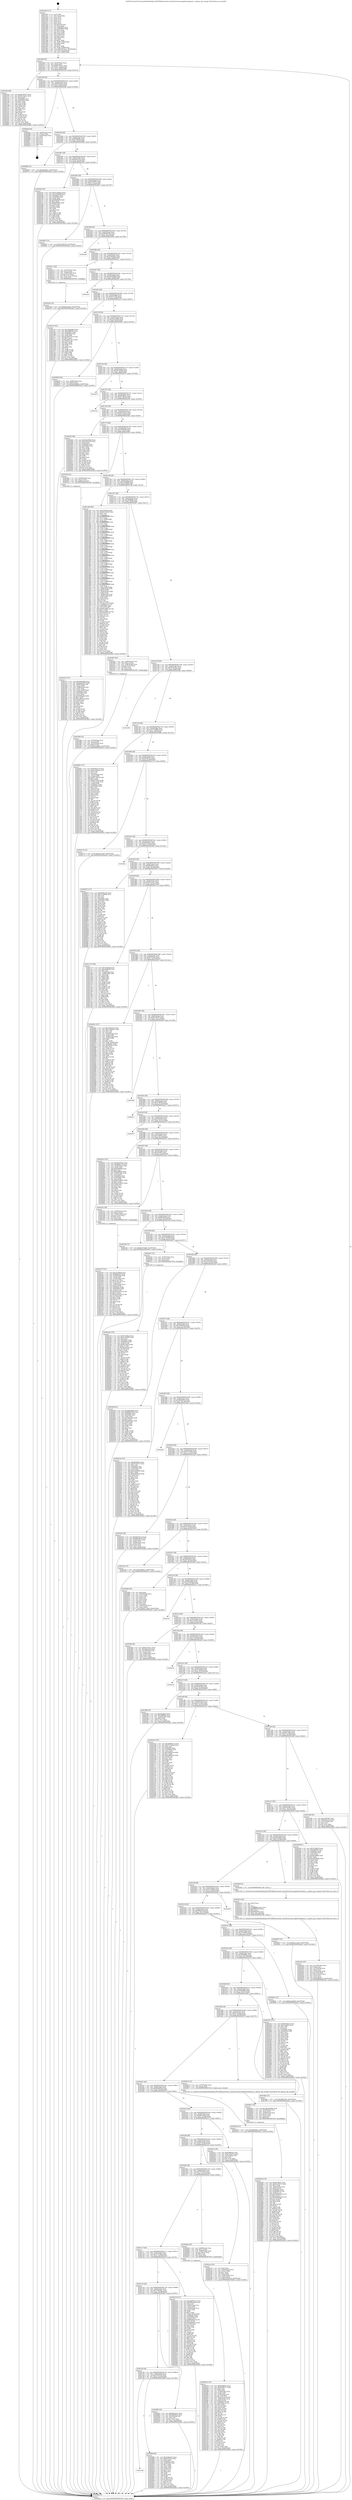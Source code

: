 digraph "0x4015a0" {
  label = "0x4015a0 (/mnt/c/Users/mathe/Desktop/tcc/POCII/binaries/extr_linuxdriversmessagefusionmptsas.c_mptsas_get_starget_Final-ollvm.out::main(0))"
  labelloc = "t"
  node[shape=record]

  Entry [label="",width=0.3,height=0.3,shape=circle,fillcolor=black,style=filled]
  "0x40160f" [label="{
     0x40160f [32]\l
     | [instrs]\l
     &nbsp;&nbsp;0x40160f \<+6\>: mov -0xa0(%rbp),%eax\l
     &nbsp;&nbsp;0x401615 \<+2\>: mov %eax,%ecx\l
     &nbsp;&nbsp;0x401617 \<+6\>: sub $0x807783e1,%ecx\l
     &nbsp;&nbsp;0x40161d \<+6\>: mov %eax,-0xb4(%rbp)\l
     &nbsp;&nbsp;0x401623 \<+6\>: mov %ecx,-0xb8(%rbp)\l
     &nbsp;&nbsp;0x401629 \<+6\>: je 00000000004027ba \<main+0x121a\>\l
  }"]
  "0x4027ba" [label="{
     0x4027ba [86]\l
     | [instrs]\l
     &nbsp;&nbsp;0x4027ba \<+5\>: mov $0xfe156c07,%eax\l
     &nbsp;&nbsp;0x4027bf \<+5\>: mov $0x627aea4e,%ecx\l
     &nbsp;&nbsp;0x4027c4 \<+2\>: xor %edx,%edx\l
     &nbsp;&nbsp;0x4027c6 \<+7\>: mov 0x40505c,%esi\l
     &nbsp;&nbsp;0x4027cd \<+7\>: mov 0x405060,%edi\l
     &nbsp;&nbsp;0x4027d4 \<+3\>: sub $0x1,%edx\l
     &nbsp;&nbsp;0x4027d7 \<+3\>: mov %esi,%r8d\l
     &nbsp;&nbsp;0x4027da \<+3\>: add %edx,%r8d\l
     &nbsp;&nbsp;0x4027dd \<+4\>: imul %r8d,%esi\l
     &nbsp;&nbsp;0x4027e1 \<+3\>: and $0x1,%esi\l
     &nbsp;&nbsp;0x4027e4 \<+3\>: cmp $0x0,%esi\l
     &nbsp;&nbsp;0x4027e7 \<+4\>: sete %r9b\l
     &nbsp;&nbsp;0x4027eb \<+3\>: cmp $0xa,%edi\l
     &nbsp;&nbsp;0x4027ee \<+4\>: setl %r10b\l
     &nbsp;&nbsp;0x4027f2 \<+3\>: mov %r9b,%r11b\l
     &nbsp;&nbsp;0x4027f5 \<+3\>: and %r10b,%r11b\l
     &nbsp;&nbsp;0x4027f8 \<+3\>: xor %r10b,%r9b\l
     &nbsp;&nbsp;0x4027fb \<+3\>: or %r9b,%r11b\l
     &nbsp;&nbsp;0x4027fe \<+4\>: test $0x1,%r11b\l
     &nbsp;&nbsp;0x402802 \<+3\>: cmovne %ecx,%eax\l
     &nbsp;&nbsp;0x402805 \<+6\>: mov %eax,-0xa0(%rbp)\l
     &nbsp;&nbsp;0x40280b \<+5\>: jmp 0000000000402de2 \<main+0x1842\>\l
  }"]
  "0x40162f" [label="{
     0x40162f [28]\l
     | [instrs]\l
     &nbsp;&nbsp;0x40162f \<+5\>: jmp 0000000000401634 \<main+0x94\>\l
     &nbsp;&nbsp;0x401634 \<+6\>: mov -0xb4(%rbp),%eax\l
     &nbsp;&nbsp;0x40163a \<+5\>: sub $0x8362eafe,%eax\l
     &nbsp;&nbsp;0x40163f \<+6\>: mov %eax,-0xbc(%rbp)\l
     &nbsp;&nbsp;0x401645 \<+6\>: je 0000000000402baf \<main+0x160f\>\l
  }"]
  Exit [label="",width=0.3,height=0.3,shape=circle,fillcolor=black,style=filled,peripheries=2]
  "0x402baf" [label="{
     0x402baf [24]\l
     | [instrs]\l
     &nbsp;&nbsp;0x402baf \<+7\>: mov -0x98(%rbp),%rax\l
     &nbsp;&nbsp;0x402bb6 \<+2\>: mov (%rax),%eax\l
     &nbsp;&nbsp;0x402bb8 \<+4\>: lea -0x28(%rbp),%rsp\l
     &nbsp;&nbsp;0x402bbc \<+1\>: pop %rbx\l
     &nbsp;&nbsp;0x402bbd \<+2\>: pop %r12\l
     &nbsp;&nbsp;0x402bbf \<+2\>: pop %r13\l
     &nbsp;&nbsp;0x402bc1 \<+2\>: pop %r14\l
     &nbsp;&nbsp;0x402bc3 \<+2\>: pop %r15\l
     &nbsp;&nbsp;0x402bc5 \<+1\>: pop %rbp\l
     &nbsp;&nbsp;0x402bc6 \<+1\>: ret\l
  }"]
  "0x40164b" [label="{
     0x40164b [28]\l
     | [instrs]\l
     &nbsp;&nbsp;0x40164b \<+5\>: jmp 0000000000401650 \<main+0xb0\>\l
     &nbsp;&nbsp;0x401650 \<+6\>: mov -0xb4(%rbp),%eax\l
     &nbsp;&nbsp;0x401656 \<+5\>: sub $0x87f86cfe,%eax\l
     &nbsp;&nbsp;0x40165b \<+6\>: mov %eax,-0xc0(%rbp)\l
     &nbsp;&nbsp;0x401661 \<+6\>: je 0000000000402666 \<main+0x10c6\>\l
  }"]
  "0x402ac6" [label="{
     0x402ac6 [155]\l
     | [instrs]\l
     &nbsp;&nbsp;0x402ac6 \<+5\>: mov $0x5122b8cd,%ecx\l
     &nbsp;&nbsp;0x402acb \<+5\>: mov $0x5a3eef55,%edx\l
     &nbsp;&nbsp;0x402ad0 \<+3\>: mov $0x1,%sil\l
     &nbsp;&nbsp;0x402ad3 \<+8\>: mov 0x40505c,%r8d\l
     &nbsp;&nbsp;0x402adb \<+8\>: mov 0x405060,%r9d\l
     &nbsp;&nbsp;0x402ae3 \<+3\>: mov %r8d,%r10d\l
     &nbsp;&nbsp;0x402ae6 \<+7\>: add $0x601a48,%r10d\l
     &nbsp;&nbsp;0x402aed \<+4\>: sub $0x1,%r10d\l
     &nbsp;&nbsp;0x402af1 \<+7\>: sub $0x601a48,%r10d\l
     &nbsp;&nbsp;0x402af8 \<+4\>: imul %r10d,%r8d\l
     &nbsp;&nbsp;0x402afc \<+4\>: and $0x1,%r8d\l
     &nbsp;&nbsp;0x402b00 \<+4\>: cmp $0x0,%r8d\l
     &nbsp;&nbsp;0x402b04 \<+4\>: sete %r11b\l
     &nbsp;&nbsp;0x402b08 \<+4\>: cmp $0xa,%r9d\l
     &nbsp;&nbsp;0x402b0c \<+3\>: setl %bl\l
     &nbsp;&nbsp;0x402b0f \<+3\>: mov %r11b,%r14b\l
     &nbsp;&nbsp;0x402b12 \<+4\>: xor $0xff,%r14b\l
     &nbsp;&nbsp;0x402b16 \<+3\>: mov %bl,%r15b\l
     &nbsp;&nbsp;0x402b19 \<+4\>: xor $0xff,%r15b\l
     &nbsp;&nbsp;0x402b1d \<+4\>: xor $0x1,%sil\l
     &nbsp;&nbsp;0x402b21 \<+3\>: mov %r14b,%r12b\l
     &nbsp;&nbsp;0x402b24 \<+4\>: and $0xff,%r12b\l
     &nbsp;&nbsp;0x402b28 \<+3\>: and %sil,%r11b\l
     &nbsp;&nbsp;0x402b2b \<+3\>: mov %r15b,%r13b\l
     &nbsp;&nbsp;0x402b2e \<+4\>: and $0xff,%r13b\l
     &nbsp;&nbsp;0x402b32 \<+3\>: and %sil,%bl\l
     &nbsp;&nbsp;0x402b35 \<+3\>: or %r11b,%r12b\l
     &nbsp;&nbsp;0x402b38 \<+3\>: or %bl,%r13b\l
     &nbsp;&nbsp;0x402b3b \<+3\>: xor %r13b,%r12b\l
     &nbsp;&nbsp;0x402b3e \<+3\>: or %r15b,%r14b\l
     &nbsp;&nbsp;0x402b41 \<+4\>: xor $0xff,%r14b\l
     &nbsp;&nbsp;0x402b45 \<+4\>: or $0x1,%sil\l
     &nbsp;&nbsp;0x402b49 \<+3\>: and %sil,%r14b\l
     &nbsp;&nbsp;0x402b4c \<+3\>: or %r14b,%r12b\l
     &nbsp;&nbsp;0x402b4f \<+4\>: test $0x1,%r12b\l
     &nbsp;&nbsp;0x402b53 \<+3\>: cmovne %edx,%ecx\l
     &nbsp;&nbsp;0x402b56 \<+6\>: mov %ecx,-0xa0(%rbp)\l
     &nbsp;&nbsp;0x402b5c \<+5\>: jmp 0000000000402de2 \<main+0x1842\>\l
  }"]
  "0x402666" [label="{
     0x402666 [15]\l
     | [instrs]\l
     &nbsp;&nbsp;0x402666 \<+10\>: movl $0xdf3eb9c3,-0xa0(%rbp)\l
     &nbsp;&nbsp;0x402670 \<+5\>: jmp 0000000000402de2 \<main+0x1842\>\l
  }"]
  "0x401667" [label="{
     0x401667 [28]\l
     | [instrs]\l
     &nbsp;&nbsp;0x401667 \<+5\>: jmp 000000000040166c \<main+0xcc\>\l
     &nbsp;&nbsp;0x40166c \<+6\>: mov -0xb4(%rbp),%eax\l
     &nbsp;&nbsp;0x401672 \<+5\>: sub $0x8a81a2c2,%eax\l
     &nbsp;&nbsp;0x401677 \<+6\>: mov %eax,-0xc4(%rbp)\l
     &nbsp;&nbsp;0x40167d \<+6\>: je 0000000000402a5c \<main+0x14bc\>\l
  }"]
  "0x402a2b" [label="{
     0x402a2b [15]\l
     | [instrs]\l
     &nbsp;&nbsp;0x402a2b \<+10\>: movl $0x6bc25aa2,-0xa0(%rbp)\l
     &nbsp;&nbsp;0x402a35 \<+5\>: jmp 0000000000402de2 \<main+0x1842\>\l
  }"]
  "0x402a5c" [label="{
     0x402a5c [91]\l
     | [instrs]\l
     &nbsp;&nbsp;0x402a5c \<+5\>: mov $0x5122b8cd,%eax\l
     &nbsp;&nbsp;0x402a61 \<+5\>: mov $0x1a5409df,%ecx\l
     &nbsp;&nbsp;0x402a66 \<+7\>: mov 0x40505c,%edx\l
     &nbsp;&nbsp;0x402a6d \<+7\>: mov 0x405060,%esi\l
     &nbsp;&nbsp;0x402a74 \<+2\>: mov %edx,%edi\l
     &nbsp;&nbsp;0x402a76 \<+6\>: add $0xb6dfe4f4,%edi\l
     &nbsp;&nbsp;0x402a7c \<+3\>: sub $0x1,%edi\l
     &nbsp;&nbsp;0x402a7f \<+6\>: sub $0xb6dfe4f4,%edi\l
     &nbsp;&nbsp;0x402a85 \<+3\>: imul %edi,%edx\l
     &nbsp;&nbsp;0x402a88 \<+3\>: and $0x1,%edx\l
     &nbsp;&nbsp;0x402a8b \<+3\>: cmp $0x0,%edx\l
     &nbsp;&nbsp;0x402a8e \<+4\>: sete %r8b\l
     &nbsp;&nbsp;0x402a92 \<+3\>: cmp $0xa,%esi\l
     &nbsp;&nbsp;0x402a95 \<+4\>: setl %r9b\l
     &nbsp;&nbsp;0x402a99 \<+3\>: mov %r8b,%r10b\l
     &nbsp;&nbsp;0x402a9c \<+3\>: and %r9b,%r10b\l
     &nbsp;&nbsp;0x402a9f \<+3\>: xor %r9b,%r8b\l
     &nbsp;&nbsp;0x402aa2 \<+3\>: or %r8b,%r10b\l
     &nbsp;&nbsp;0x402aa5 \<+4\>: test $0x1,%r10b\l
     &nbsp;&nbsp;0x402aa9 \<+3\>: cmovne %ecx,%eax\l
     &nbsp;&nbsp;0x402aac \<+6\>: mov %eax,-0xa0(%rbp)\l
     &nbsp;&nbsp;0x402ab2 \<+5\>: jmp 0000000000402de2 \<main+0x1842\>\l
  }"]
  "0x401683" [label="{
     0x401683 [28]\l
     | [instrs]\l
     &nbsp;&nbsp;0x401683 \<+5\>: jmp 0000000000401688 \<main+0xe8\>\l
     &nbsp;&nbsp;0x401688 \<+6\>: mov -0xb4(%rbp),%eax\l
     &nbsp;&nbsp;0x40168e \<+5\>: sub $0x8c347b70,%eax\l
     &nbsp;&nbsp;0x401693 \<+6\>: mov %eax,-0xc8(%rbp)\l
     &nbsp;&nbsp;0x401699 \<+6\>: je 00000000004028e7 \<main+0x1347\>\l
  }"]
  "0x401c6b" [label="{
     0x401c6b\l
  }", style=dashed]
  "0x4028e7" [label="{
     0x4028e7 [15]\l
     | [instrs]\l
     &nbsp;&nbsp;0x4028e7 \<+10\>: movl $0x7f3557c6,-0xa0(%rbp)\l
     &nbsp;&nbsp;0x4028f1 \<+5\>: jmp 0000000000402de2 \<main+0x1842\>\l
  }"]
  "0x40169f" [label="{
     0x40169f [28]\l
     | [instrs]\l
     &nbsp;&nbsp;0x40169f \<+5\>: jmp 00000000004016a4 \<main+0x104\>\l
     &nbsp;&nbsp;0x4016a4 \<+6\>: mov -0xb4(%rbp),%eax\l
     &nbsp;&nbsp;0x4016aa \<+5\>: sub $0x90482318,%eax\l
     &nbsp;&nbsp;0x4016af \<+6\>: mov %eax,-0xcc(%rbp)\l
     &nbsp;&nbsp;0x4016b5 \<+6\>: je 0000000000402d36 \<main+0x1796\>\l
  }"]
  "0x4028f6" [label="{
     0x4028f6 [86]\l
     | [instrs]\l
     &nbsp;&nbsp;0x4028f6 \<+5\>: mov $0x37d5eee2,%eax\l
     &nbsp;&nbsp;0x4028fb \<+5\>: mov $0xf67f53da,%ecx\l
     &nbsp;&nbsp;0x402900 \<+2\>: xor %edx,%edx\l
     &nbsp;&nbsp;0x402902 \<+7\>: mov 0x40505c,%esi\l
     &nbsp;&nbsp;0x402909 \<+7\>: mov 0x405060,%edi\l
     &nbsp;&nbsp;0x402910 \<+3\>: sub $0x1,%edx\l
     &nbsp;&nbsp;0x402913 \<+3\>: mov %esi,%r8d\l
     &nbsp;&nbsp;0x402916 \<+3\>: add %edx,%r8d\l
     &nbsp;&nbsp;0x402919 \<+4\>: imul %r8d,%esi\l
     &nbsp;&nbsp;0x40291d \<+3\>: and $0x1,%esi\l
     &nbsp;&nbsp;0x402920 \<+3\>: cmp $0x0,%esi\l
     &nbsp;&nbsp;0x402923 \<+4\>: sete %r9b\l
     &nbsp;&nbsp;0x402927 \<+3\>: cmp $0xa,%edi\l
     &nbsp;&nbsp;0x40292a \<+4\>: setl %r10b\l
     &nbsp;&nbsp;0x40292e \<+3\>: mov %r9b,%r11b\l
     &nbsp;&nbsp;0x402931 \<+3\>: and %r10b,%r11b\l
     &nbsp;&nbsp;0x402934 \<+3\>: xor %r10b,%r9b\l
     &nbsp;&nbsp;0x402937 \<+3\>: or %r9b,%r11b\l
     &nbsp;&nbsp;0x40293a \<+4\>: test $0x1,%r11b\l
     &nbsp;&nbsp;0x40293e \<+3\>: cmovne %ecx,%eax\l
     &nbsp;&nbsp;0x402941 \<+6\>: mov %eax,-0xa0(%rbp)\l
     &nbsp;&nbsp;0x402947 \<+5\>: jmp 0000000000402de2 \<main+0x1842\>\l
  }"]
  "0x402d36" [label="{
     0x402d36\l
  }", style=dashed]
  "0x4016bb" [label="{
     0x4016bb [28]\l
     | [instrs]\l
     &nbsp;&nbsp;0x4016bb \<+5\>: jmp 00000000004016c0 \<main+0x120\>\l
     &nbsp;&nbsp;0x4016c0 \<+6\>: mov -0xb4(%rbp),%eax\l
     &nbsp;&nbsp;0x4016c6 \<+5\>: sub $0x9395d0ac,%eax\l
     &nbsp;&nbsp;0x4016cb \<+6\>: mov %eax,-0xd0(%rbp)\l
     &nbsp;&nbsp;0x4016d1 \<+6\>: je 0000000000402a11 \<main+0x1471\>\l
  }"]
  "0x401c4f" [label="{
     0x401c4f [28]\l
     | [instrs]\l
     &nbsp;&nbsp;0x401c4f \<+5\>: jmp 0000000000401c54 \<main+0x6b4\>\l
     &nbsp;&nbsp;0x401c54 \<+6\>: mov -0xb4(%rbp),%eax\l
     &nbsp;&nbsp;0x401c5a \<+5\>: sub $0x7f3557c6,%eax\l
     &nbsp;&nbsp;0x401c5f \<+6\>: mov %eax,-0x19c(%rbp)\l
     &nbsp;&nbsp;0x401c65 \<+6\>: je 00000000004028f6 \<main+0x1356\>\l
  }"]
  "0x402a11" [label="{
     0x402a11 [26]\l
     | [instrs]\l
     &nbsp;&nbsp;0x402a11 \<+4\>: mov -0x78(%rbp),%rax\l
     &nbsp;&nbsp;0x402a15 \<+3\>: mov (%rax),%rax\l
     &nbsp;&nbsp;0x402a18 \<+4\>: mov -0x40(%rbp),%rcx\l
     &nbsp;&nbsp;0x402a1c \<+3\>: movslq (%rcx),%rcx\l
     &nbsp;&nbsp;0x402a1f \<+4\>: mov (%rax,%rcx,8),%rax\l
     &nbsp;&nbsp;0x402a23 \<+3\>: mov %rax,%rdi\l
     &nbsp;&nbsp;0x402a26 \<+5\>: call 0000000000401030 \<free@plt\>\l
     | [calls]\l
     &nbsp;&nbsp;0x401030 \{1\} (unknown)\l
  }"]
  "0x4016d7" [label="{
     0x4016d7 [28]\l
     | [instrs]\l
     &nbsp;&nbsp;0x4016d7 \<+5\>: jmp 00000000004016dc \<main+0x13c\>\l
     &nbsp;&nbsp;0x4016dc \<+6\>: mov -0xb4(%rbp),%eax\l
     &nbsp;&nbsp;0x4016e2 \<+5\>: sub $0x9a6256bd,%eax\l
     &nbsp;&nbsp;0x4016e7 \<+6\>: mov %eax,-0xd4(%rbp)\l
     &nbsp;&nbsp;0x4016ed \<+6\>: je 0000000000402cfd \<main+0x175d\>\l
  }"]
  "0x4029f3" [label="{
     0x4029f3 [30]\l
     | [instrs]\l
     &nbsp;&nbsp;0x4029f3 \<+5\>: mov $0x8a81a2c2,%eax\l
     &nbsp;&nbsp;0x4029f8 \<+5\>: mov $0x9395d0ac,%ecx\l
     &nbsp;&nbsp;0x4029fd \<+3\>: mov -0x29(%rbp),%dl\l
     &nbsp;&nbsp;0x402a00 \<+3\>: test $0x1,%dl\l
     &nbsp;&nbsp;0x402a03 \<+3\>: cmovne %ecx,%eax\l
     &nbsp;&nbsp;0x402a06 \<+6\>: mov %eax,-0xa0(%rbp)\l
     &nbsp;&nbsp;0x402a0c \<+5\>: jmp 0000000000402de2 \<main+0x1842\>\l
  }"]
  "0x402cfd" [label="{
     0x402cfd\l
  }", style=dashed]
  "0x4016f3" [label="{
     0x4016f3 [28]\l
     | [instrs]\l
     &nbsp;&nbsp;0x4016f3 \<+5\>: jmp 00000000004016f8 \<main+0x158\>\l
     &nbsp;&nbsp;0x4016f8 \<+6\>: mov -0xb4(%rbp),%eax\l
     &nbsp;&nbsp;0x4016fe \<+5\>: sub $0xb1f87f83,%eax\l
     &nbsp;&nbsp;0x401703 \<+6\>: mov %eax,-0xd8(%rbp)\l
     &nbsp;&nbsp;0x401709 \<+6\>: je 0000000000401ea7 \<main+0x907\>\l
  }"]
  "0x40283d" [label="{
     0x40283d [170]\l
     | [instrs]\l
     &nbsp;&nbsp;0x40283d \<+5\>: mov $0xfe156c07,%esi\l
     &nbsp;&nbsp;0x402842 \<+5\>: mov $0x8c347b70,%edx\l
     &nbsp;&nbsp;0x402847 \<+3\>: mov $0x1,%r8b\l
     &nbsp;&nbsp;0x40284a \<+4\>: mov -0x40(%rbp),%rcx\l
     &nbsp;&nbsp;0x40284e \<+6\>: movl $0x0,(%rcx)\l
     &nbsp;&nbsp;0x402854 \<+8\>: mov 0x40505c,%r9d\l
     &nbsp;&nbsp;0x40285c \<+8\>: mov 0x405060,%r10d\l
     &nbsp;&nbsp;0x402864 \<+3\>: mov %r9d,%r11d\l
     &nbsp;&nbsp;0x402867 \<+7\>: add $0x9469dec6,%r11d\l
     &nbsp;&nbsp;0x40286e \<+4\>: sub $0x1,%r11d\l
     &nbsp;&nbsp;0x402872 \<+7\>: sub $0x9469dec6,%r11d\l
     &nbsp;&nbsp;0x402879 \<+4\>: imul %r11d,%r9d\l
     &nbsp;&nbsp;0x40287d \<+4\>: and $0x1,%r9d\l
     &nbsp;&nbsp;0x402881 \<+4\>: cmp $0x0,%r9d\l
     &nbsp;&nbsp;0x402885 \<+3\>: sete %bl\l
     &nbsp;&nbsp;0x402888 \<+4\>: cmp $0xa,%r10d\l
     &nbsp;&nbsp;0x40288c \<+4\>: setl %r14b\l
     &nbsp;&nbsp;0x402890 \<+3\>: mov %bl,%r15b\l
     &nbsp;&nbsp;0x402893 \<+4\>: xor $0xff,%r15b\l
     &nbsp;&nbsp;0x402897 \<+3\>: mov %r14b,%r12b\l
     &nbsp;&nbsp;0x40289a \<+4\>: xor $0xff,%r12b\l
     &nbsp;&nbsp;0x40289e \<+4\>: xor $0x0,%r8b\l
     &nbsp;&nbsp;0x4028a2 \<+3\>: mov %r15b,%r13b\l
     &nbsp;&nbsp;0x4028a5 \<+4\>: and $0x0,%r13b\l
     &nbsp;&nbsp;0x4028a9 \<+3\>: and %r8b,%bl\l
     &nbsp;&nbsp;0x4028ac \<+3\>: mov %r12b,%cl\l
     &nbsp;&nbsp;0x4028af \<+3\>: and $0x0,%cl\l
     &nbsp;&nbsp;0x4028b2 \<+3\>: and %r8b,%r14b\l
     &nbsp;&nbsp;0x4028b5 \<+3\>: or %bl,%r13b\l
     &nbsp;&nbsp;0x4028b8 \<+3\>: or %r14b,%cl\l
     &nbsp;&nbsp;0x4028bb \<+3\>: xor %cl,%r13b\l
     &nbsp;&nbsp;0x4028be \<+3\>: or %r12b,%r15b\l
     &nbsp;&nbsp;0x4028c1 \<+4\>: xor $0xff,%r15b\l
     &nbsp;&nbsp;0x4028c5 \<+4\>: or $0x0,%r8b\l
     &nbsp;&nbsp;0x4028c9 \<+3\>: and %r8b,%r15b\l
     &nbsp;&nbsp;0x4028cc \<+3\>: or %r15b,%r13b\l
     &nbsp;&nbsp;0x4028cf \<+4\>: test $0x1,%r13b\l
     &nbsp;&nbsp;0x4028d3 \<+3\>: cmovne %edx,%esi\l
     &nbsp;&nbsp;0x4028d6 \<+6\>: mov %esi,-0xa0(%rbp)\l
     &nbsp;&nbsp;0x4028dc \<+6\>: mov %eax,-0x1a4(%rbp)\l
     &nbsp;&nbsp;0x4028e2 \<+5\>: jmp 0000000000402de2 \<main+0x1842\>\l
  }"]
  "0x401ea7" [label="{
     0x401ea7 [91]\l
     | [instrs]\l
     &nbsp;&nbsp;0x401ea7 \<+5\>: mov $0x300e26be,%eax\l
     &nbsp;&nbsp;0x401eac \<+5\>: mov $0xc40f693b,%ecx\l
     &nbsp;&nbsp;0x401eb1 \<+7\>: mov 0x40505c,%edx\l
     &nbsp;&nbsp;0x401eb8 \<+7\>: mov 0x405060,%esi\l
     &nbsp;&nbsp;0x401ebf \<+2\>: mov %edx,%edi\l
     &nbsp;&nbsp;0x401ec1 \<+6\>: add $0x2b971612,%edi\l
     &nbsp;&nbsp;0x401ec7 \<+3\>: sub $0x1,%edi\l
     &nbsp;&nbsp;0x401eca \<+6\>: sub $0x2b971612,%edi\l
     &nbsp;&nbsp;0x401ed0 \<+3\>: imul %edi,%edx\l
     &nbsp;&nbsp;0x401ed3 \<+3\>: and $0x1,%edx\l
     &nbsp;&nbsp;0x401ed6 \<+3\>: cmp $0x0,%edx\l
     &nbsp;&nbsp;0x401ed9 \<+4\>: sete %r8b\l
     &nbsp;&nbsp;0x401edd \<+3\>: cmp $0xa,%esi\l
     &nbsp;&nbsp;0x401ee0 \<+4\>: setl %r9b\l
     &nbsp;&nbsp;0x401ee4 \<+3\>: mov %r8b,%r10b\l
     &nbsp;&nbsp;0x401ee7 \<+3\>: and %r9b,%r10b\l
     &nbsp;&nbsp;0x401eea \<+3\>: xor %r9b,%r8b\l
     &nbsp;&nbsp;0x401eed \<+3\>: or %r8b,%r10b\l
     &nbsp;&nbsp;0x401ef0 \<+4\>: test $0x1,%r10b\l
     &nbsp;&nbsp;0x401ef4 \<+3\>: cmovne %ecx,%eax\l
     &nbsp;&nbsp;0x401ef7 \<+6\>: mov %eax,-0xa0(%rbp)\l
     &nbsp;&nbsp;0x401efd \<+5\>: jmp 0000000000402de2 \<main+0x1842\>\l
  }"]
  "0x40170f" [label="{
     0x40170f [28]\l
     | [instrs]\l
     &nbsp;&nbsp;0x40170f \<+5\>: jmp 0000000000401714 \<main+0x174\>\l
     &nbsp;&nbsp;0x401714 \<+6\>: mov -0xb4(%rbp),%eax\l
     &nbsp;&nbsp;0x40171a \<+5\>: sub $0xb3ac6e68,%eax\l
     &nbsp;&nbsp;0x40171f \<+6\>: mov %eax,-0xdc(%rbp)\l
     &nbsp;&nbsp;0x401725 \<+6\>: je 0000000000402b93 \<main+0x15f3\>\l
  }"]
  "0x40281c" [label="{
     0x40281c [33]\l
     | [instrs]\l
     &nbsp;&nbsp;0x40281c \<+10\>: movabs $0x4030b6,%rdi\l
     &nbsp;&nbsp;0x402826 \<+4\>: mov -0x48(%rbp),%rcx\l
     &nbsp;&nbsp;0x40282a \<+3\>: mov %rax,(%rcx)\l
     &nbsp;&nbsp;0x40282d \<+4\>: mov -0x48(%rbp),%rax\l
     &nbsp;&nbsp;0x402831 \<+3\>: mov (%rax),%rax\l
     &nbsp;&nbsp;0x402834 \<+2\>: mov (%rax),%esi\l
     &nbsp;&nbsp;0x402836 \<+2\>: mov $0x0,%al\l
     &nbsp;&nbsp;0x402838 \<+5\>: call 0000000000401040 \<printf@plt\>\l
     | [calls]\l
     &nbsp;&nbsp;0x401040 \{1\} (unknown)\l
  }"]
  "0x402b93" [label="{
     0x402b93 [28]\l
     | [instrs]\l
     &nbsp;&nbsp;0x402b93 \<+7\>: mov -0x98(%rbp),%rax\l
     &nbsp;&nbsp;0x402b9a \<+6\>: movl $0x0,(%rax)\l
     &nbsp;&nbsp;0x402ba0 \<+10\>: movl $0x8362eafe,-0xa0(%rbp)\l
     &nbsp;&nbsp;0x402baa \<+5\>: jmp 0000000000402de2 \<main+0x1842\>\l
  }"]
  "0x40172b" [label="{
     0x40172b [28]\l
     | [instrs]\l
     &nbsp;&nbsp;0x40172b \<+5\>: jmp 0000000000401730 \<main+0x190\>\l
     &nbsp;&nbsp;0x401730 \<+6\>: mov -0xb4(%rbp),%eax\l
     &nbsp;&nbsp;0x401736 \<+5\>: sub $0xb8729a94,%eax\l
     &nbsp;&nbsp;0x40173b \<+6\>: mov %eax,-0xe0(%rbp)\l
     &nbsp;&nbsp;0x401741 \<+6\>: je 0000000000402b7f \<main+0x15df\>\l
  }"]
  "0x40243a" [label="{
     0x40243a [47]\l
     | [instrs]\l
     &nbsp;&nbsp;0x40243a \<+6\>: mov -0x1a0(%rbp),%ecx\l
     &nbsp;&nbsp;0x402440 \<+3\>: imul %eax,%ecx\l
     &nbsp;&nbsp;0x402443 \<+4\>: mov -0x78(%rbp),%rsi\l
     &nbsp;&nbsp;0x402447 \<+3\>: mov (%rsi),%rsi\l
     &nbsp;&nbsp;0x40244a \<+4\>: mov -0x70(%rbp),%rdi\l
     &nbsp;&nbsp;0x40244e \<+3\>: movslq (%rdi),%rdi\l
     &nbsp;&nbsp;0x402451 \<+4\>: mov (%rsi,%rdi,8),%rsi\l
     &nbsp;&nbsp;0x402455 \<+3\>: mov (%rsi),%rsi\l
     &nbsp;&nbsp;0x402458 \<+2\>: mov %ecx,(%rsi)\l
     &nbsp;&nbsp;0x40245a \<+10\>: movl $0x2f928234,-0xa0(%rbp)\l
     &nbsp;&nbsp;0x402464 \<+5\>: jmp 0000000000402de2 \<main+0x1842\>\l
  }"]
  "0x402b7f" [label="{
     0x402b7f\l
  }", style=dashed]
  "0x401747" [label="{
     0x401747 [28]\l
     | [instrs]\l
     &nbsp;&nbsp;0x401747 \<+5\>: jmp 000000000040174c \<main+0x1ac\>\l
     &nbsp;&nbsp;0x40174c \<+6\>: mov -0xb4(%rbp),%eax\l
     &nbsp;&nbsp;0x401752 \<+5\>: sub $0xb934fb3c,%eax\l
     &nbsp;&nbsp;0x401757 \<+6\>: mov %eax,-0xe4(%rbp)\l
     &nbsp;&nbsp;0x40175d \<+6\>: je 0000000000402c45 \<main+0x16a5\>\l
  }"]
  "0x402412" [label="{
     0x402412 [40]\l
     | [instrs]\l
     &nbsp;&nbsp;0x402412 \<+5\>: mov $0x2,%ecx\l
     &nbsp;&nbsp;0x402417 \<+1\>: cltd\l
     &nbsp;&nbsp;0x402418 \<+2\>: idiv %ecx\l
     &nbsp;&nbsp;0x40241a \<+6\>: imul $0xfffffffe,%edx,%ecx\l
     &nbsp;&nbsp;0x402420 \<+6\>: sub $0x9f9ed756,%ecx\l
     &nbsp;&nbsp;0x402426 \<+3\>: add $0x1,%ecx\l
     &nbsp;&nbsp;0x402429 \<+6\>: add $0x9f9ed756,%ecx\l
     &nbsp;&nbsp;0x40242f \<+6\>: mov %ecx,-0x1a0(%rbp)\l
     &nbsp;&nbsp;0x402435 \<+5\>: call 0000000000401160 \<next_i\>\l
     | [calls]\l
     &nbsp;&nbsp;0x401160 \{1\} (/mnt/c/Users/mathe/Desktop/tcc/POCII/binaries/extr_linuxdriversmessagefusionmptsas.c_mptsas_get_starget_Final-ollvm.out::next_i)\l
  }"]
  "0x402c45" [label="{
     0x402c45\l
  }", style=dashed]
  "0x401763" [label="{
     0x401763 [28]\l
     | [instrs]\l
     &nbsp;&nbsp;0x401763 \<+5\>: jmp 0000000000401768 \<main+0x1c8\>\l
     &nbsp;&nbsp;0x401768 \<+6\>: mov -0xb4(%rbp),%eax\l
     &nbsp;&nbsp;0x40176e \<+5\>: sub $0xbb51b313,%eax\l
     &nbsp;&nbsp;0x401773 \<+6\>: mov %eax,-0xe8(%rbp)\l
     &nbsp;&nbsp;0x401779 \<+6\>: je 0000000000402493 \<main+0xef3\>\l
  }"]
  "0x402357" [label="{
     0x402357 [131]\l
     | [instrs]\l
     &nbsp;&nbsp;0x402357 \<+5\>: mov $0x3a7d8a5f,%ecx\l
     &nbsp;&nbsp;0x40235c \<+5\>: mov $0xfb825a8,%edx\l
     &nbsp;&nbsp;0x402361 \<+4\>: mov -0x78(%rbp),%rdi\l
     &nbsp;&nbsp;0x402365 \<+3\>: mov (%rdi),%rdi\l
     &nbsp;&nbsp;0x402368 \<+4\>: mov -0x70(%rbp),%rsi\l
     &nbsp;&nbsp;0x40236c \<+3\>: movslq (%rsi),%rsi\l
     &nbsp;&nbsp;0x40236f \<+4\>: mov (%rdi,%rsi,8),%rsi\l
     &nbsp;&nbsp;0x402373 \<+3\>: mov %rax,(%rsi)\l
     &nbsp;&nbsp;0x402376 \<+4\>: mov -0x50(%rbp),%rax\l
     &nbsp;&nbsp;0x40237a \<+6\>: movl $0x0,(%rax)\l
     &nbsp;&nbsp;0x402380 \<+8\>: mov 0x40505c,%r8d\l
     &nbsp;&nbsp;0x402388 \<+8\>: mov 0x405060,%r9d\l
     &nbsp;&nbsp;0x402390 \<+3\>: mov %r8d,%r10d\l
     &nbsp;&nbsp;0x402393 \<+7\>: add $0xd3354e34,%r10d\l
     &nbsp;&nbsp;0x40239a \<+4\>: sub $0x1,%r10d\l
     &nbsp;&nbsp;0x40239e \<+7\>: sub $0xd3354e34,%r10d\l
     &nbsp;&nbsp;0x4023a5 \<+4\>: imul %r10d,%r8d\l
     &nbsp;&nbsp;0x4023a9 \<+4\>: and $0x1,%r8d\l
     &nbsp;&nbsp;0x4023ad \<+4\>: cmp $0x0,%r8d\l
     &nbsp;&nbsp;0x4023b1 \<+4\>: sete %r11b\l
     &nbsp;&nbsp;0x4023b5 \<+4\>: cmp $0xa,%r9d\l
     &nbsp;&nbsp;0x4023b9 \<+3\>: setl %bl\l
     &nbsp;&nbsp;0x4023bc \<+3\>: mov %r11b,%r14b\l
     &nbsp;&nbsp;0x4023bf \<+3\>: and %bl,%r14b\l
     &nbsp;&nbsp;0x4023c2 \<+3\>: xor %bl,%r11b\l
     &nbsp;&nbsp;0x4023c5 \<+3\>: or %r11b,%r14b\l
     &nbsp;&nbsp;0x4023c8 \<+4\>: test $0x1,%r14b\l
     &nbsp;&nbsp;0x4023cc \<+3\>: cmovne %edx,%ecx\l
     &nbsp;&nbsp;0x4023cf \<+6\>: mov %ecx,-0xa0(%rbp)\l
     &nbsp;&nbsp;0x4023d5 \<+5\>: jmp 0000000000402de2 \<main+0x1842\>\l
  }"]
  "0x402493" [label="{
     0x402493 [86]\l
     | [instrs]\l
     &nbsp;&nbsp;0x402493 \<+5\>: mov $0x9a6256bd,%eax\l
     &nbsp;&nbsp;0x402498 \<+5\>: mov $0x1eb03c20,%ecx\l
     &nbsp;&nbsp;0x40249d \<+2\>: xor %edx,%edx\l
     &nbsp;&nbsp;0x40249f \<+7\>: mov 0x40505c,%esi\l
     &nbsp;&nbsp;0x4024a6 \<+7\>: mov 0x405060,%edi\l
     &nbsp;&nbsp;0x4024ad \<+3\>: sub $0x1,%edx\l
     &nbsp;&nbsp;0x4024b0 \<+3\>: mov %esi,%r8d\l
     &nbsp;&nbsp;0x4024b3 \<+3\>: add %edx,%r8d\l
     &nbsp;&nbsp;0x4024b6 \<+4\>: imul %r8d,%esi\l
     &nbsp;&nbsp;0x4024ba \<+3\>: and $0x1,%esi\l
     &nbsp;&nbsp;0x4024bd \<+3\>: cmp $0x0,%esi\l
     &nbsp;&nbsp;0x4024c0 \<+4\>: sete %r9b\l
     &nbsp;&nbsp;0x4024c4 \<+3\>: cmp $0xa,%edi\l
     &nbsp;&nbsp;0x4024c7 \<+4\>: setl %r10b\l
     &nbsp;&nbsp;0x4024cb \<+3\>: mov %r9b,%r11b\l
     &nbsp;&nbsp;0x4024ce \<+3\>: and %r10b,%r11b\l
     &nbsp;&nbsp;0x4024d1 \<+3\>: xor %r10b,%r9b\l
     &nbsp;&nbsp;0x4024d4 \<+3\>: or %r9b,%r11b\l
     &nbsp;&nbsp;0x4024d7 \<+4\>: test $0x1,%r11b\l
     &nbsp;&nbsp;0x4024db \<+3\>: cmovne %ecx,%eax\l
     &nbsp;&nbsp;0x4024de \<+6\>: mov %eax,-0xa0(%rbp)\l
     &nbsp;&nbsp;0x4024e4 \<+5\>: jmp 0000000000402de2 \<main+0x1842\>\l
  }"]
  "0x40177f" [label="{
     0x40177f [28]\l
     | [instrs]\l
     &nbsp;&nbsp;0x40177f \<+5\>: jmp 0000000000401784 \<main+0x1e4\>\l
     &nbsp;&nbsp;0x401784 \<+6\>: mov -0xb4(%rbp),%eax\l
     &nbsp;&nbsp;0x40178a \<+5\>: sub $0xc40f693b,%eax\l
     &nbsp;&nbsp;0x40178f \<+6\>: mov %eax,-0xec(%rbp)\l
     &nbsp;&nbsp;0x401795 \<+6\>: je 0000000000401f02 \<main+0x962\>\l
  }"]
  "0x401c33" [label="{
     0x401c33 [28]\l
     | [instrs]\l
     &nbsp;&nbsp;0x401c33 \<+5\>: jmp 0000000000401c38 \<main+0x698\>\l
     &nbsp;&nbsp;0x401c38 \<+6\>: mov -0xb4(%rbp),%eax\l
     &nbsp;&nbsp;0x401c3e \<+5\>: sub $0x75204a61,%eax\l
     &nbsp;&nbsp;0x401c43 \<+6\>: mov %eax,-0x198(%rbp)\l
     &nbsp;&nbsp;0x401c49 \<+6\>: je 00000000004029f3 \<main+0x1453\>\l
  }"]
  "0x401f02" [label="{
     0x401f02 [19]\l
     | [instrs]\l
     &nbsp;&nbsp;0x401f02 \<+7\>: mov -0x90(%rbp),%rax\l
     &nbsp;&nbsp;0x401f09 \<+3\>: mov (%rax),%rax\l
     &nbsp;&nbsp;0x401f0c \<+4\>: mov 0x8(%rax),%rdi\l
     &nbsp;&nbsp;0x401f10 \<+5\>: call 0000000000401060 \<atoi@plt\>\l
     | [calls]\l
     &nbsp;&nbsp;0x401060 \{1\} (unknown)\l
  }"]
  "0x40179b" [label="{
     0x40179b [28]\l
     | [instrs]\l
     &nbsp;&nbsp;0x40179b \<+5\>: jmp 00000000004017a0 \<main+0x200\>\l
     &nbsp;&nbsp;0x4017a0 \<+6\>: mov -0xb4(%rbp),%eax\l
     &nbsp;&nbsp;0x4017a6 \<+5\>: sub $0xc4d09e9f,%eax\l
     &nbsp;&nbsp;0x4017ab \<+6\>: mov %eax,-0xf0(%rbp)\l
     &nbsp;&nbsp;0x4017b1 \<+6\>: je 0000000000401cdf \<main+0x73f\>\l
  }"]
  "0x402216" [label="{
     0x402216 [171]\l
     | [instrs]\l
     &nbsp;&nbsp;0x402216 \<+5\>: mov $0x29b96312,%eax\l
     &nbsp;&nbsp;0x40221b \<+5\>: mov $0x69f1e0d2,%ecx\l
     &nbsp;&nbsp;0x402220 \<+2\>: mov $0x1,%dl\l
     &nbsp;&nbsp;0x402222 \<+4\>: mov -0x60(%rbp),%rsi\l
     &nbsp;&nbsp;0x402226 \<+2\>: mov (%rsi),%edi\l
     &nbsp;&nbsp;0x402228 \<+4\>: mov -0x68(%rbp),%rsi\l
     &nbsp;&nbsp;0x40222c \<+2\>: cmp (%rsi),%edi\l
     &nbsp;&nbsp;0x40222e \<+4\>: setl %r8b\l
     &nbsp;&nbsp;0x402232 \<+4\>: and $0x1,%r8b\l
     &nbsp;&nbsp;0x402236 \<+4\>: mov %r8b,-0x2a(%rbp)\l
     &nbsp;&nbsp;0x40223a \<+7\>: mov 0x40505c,%edi\l
     &nbsp;&nbsp;0x402241 \<+8\>: mov 0x405060,%r9d\l
     &nbsp;&nbsp;0x402249 \<+3\>: mov %edi,%r10d\l
     &nbsp;&nbsp;0x40224c \<+7\>: sub $0x9fbd2fcf,%r10d\l
     &nbsp;&nbsp;0x402253 \<+4\>: sub $0x1,%r10d\l
     &nbsp;&nbsp;0x402257 \<+7\>: add $0x9fbd2fcf,%r10d\l
     &nbsp;&nbsp;0x40225e \<+4\>: imul %r10d,%edi\l
     &nbsp;&nbsp;0x402262 \<+3\>: and $0x1,%edi\l
     &nbsp;&nbsp;0x402265 \<+3\>: cmp $0x0,%edi\l
     &nbsp;&nbsp;0x402268 \<+4\>: sete %r8b\l
     &nbsp;&nbsp;0x40226c \<+4\>: cmp $0xa,%r9d\l
     &nbsp;&nbsp;0x402270 \<+4\>: setl %r11b\l
     &nbsp;&nbsp;0x402274 \<+3\>: mov %r8b,%bl\l
     &nbsp;&nbsp;0x402277 \<+3\>: xor $0xff,%bl\l
     &nbsp;&nbsp;0x40227a \<+3\>: mov %r11b,%r14b\l
     &nbsp;&nbsp;0x40227d \<+4\>: xor $0xff,%r14b\l
     &nbsp;&nbsp;0x402281 \<+3\>: xor $0x1,%dl\l
     &nbsp;&nbsp;0x402284 \<+3\>: mov %bl,%r15b\l
     &nbsp;&nbsp;0x402287 \<+4\>: and $0xff,%r15b\l
     &nbsp;&nbsp;0x40228b \<+3\>: and %dl,%r8b\l
     &nbsp;&nbsp;0x40228e \<+3\>: mov %r14b,%r12b\l
     &nbsp;&nbsp;0x402291 \<+4\>: and $0xff,%r12b\l
     &nbsp;&nbsp;0x402295 \<+3\>: and %dl,%r11b\l
     &nbsp;&nbsp;0x402298 \<+3\>: or %r8b,%r15b\l
     &nbsp;&nbsp;0x40229b \<+3\>: or %r11b,%r12b\l
     &nbsp;&nbsp;0x40229e \<+3\>: xor %r12b,%r15b\l
     &nbsp;&nbsp;0x4022a1 \<+3\>: or %r14b,%bl\l
     &nbsp;&nbsp;0x4022a4 \<+3\>: xor $0xff,%bl\l
     &nbsp;&nbsp;0x4022a7 \<+3\>: or $0x1,%dl\l
     &nbsp;&nbsp;0x4022aa \<+2\>: and %dl,%bl\l
     &nbsp;&nbsp;0x4022ac \<+3\>: or %bl,%r15b\l
     &nbsp;&nbsp;0x4022af \<+4\>: test $0x1,%r15b\l
     &nbsp;&nbsp;0x4022b3 \<+3\>: cmovne %ecx,%eax\l
     &nbsp;&nbsp;0x4022b6 \<+6\>: mov %eax,-0xa0(%rbp)\l
     &nbsp;&nbsp;0x4022bc \<+5\>: jmp 0000000000402de2 \<main+0x1842\>\l
  }"]
  "0x401cdf" [label="{
     0x401cdf [393]\l
     | [instrs]\l
     &nbsp;&nbsp;0x401cdf \<+5\>: mov $0x253844b,%eax\l
     &nbsp;&nbsp;0x401ce4 \<+5\>: mov $0x447c18e8,%ecx\l
     &nbsp;&nbsp;0x401ce9 \<+2\>: mov $0x1,%dl\l
     &nbsp;&nbsp;0x401ceb \<+3\>: mov %rsp,%rsi\l
     &nbsp;&nbsp;0x401cee \<+4\>: add $0xfffffffffffffff0,%rsi\l
     &nbsp;&nbsp;0x401cf2 \<+3\>: mov %rsi,%rsp\l
     &nbsp;&nbsp;0x401cf5 \<+7\>: mov %rsi,-0x98(%rbp)\l
     &nbsp;&nbsp;0x401cfc \<+3\>: mov %rsp,%rsi\l
     &nbsp;&nbsp;0x401cff \<+4\>: add $0xfffffffffffffff0,%rsi\l
     &nbsp;&nbsp;0x401d03 \<+3\>: mov %rsi,%rsp\l
     &nbsp;&nbsp;0x401d06 \<+3\>: mov %rsp,%rdi\l
     &nbsp;&nbsp;0x401d09 \<+4\>: add $0xfffffffffffffff0,%rdi\l
     &nbsp;&nbsp;0x401d0d \<+3\>: mov %rdi,%rsp\l
     &nbsp;&nbsp;0x401d10 \<+7\>: mov %rdi,-0x90(%rbp)\l
     &nbsp;&nbsp;0x401d17 \<+3\>: mov %rsp,%rdi\l
     &nbsp;&nbsp;0x401d1a \<+4\>: add $0xfffffffffffffff0,%rdi\l
     &nbsp;&nbsp;0x401d1e \<+3\>: mov %rdi,%rsp\l
     &nbsp;&nbsp;0x401d21 \<+7\>: mov %rdi,-0x88(%rbp)\l
     &nbsp;&nbsp;0x401d28 \<+3\>: mov %rsp,%rdi\l
     &nbsp;&nbsp;0x401d2b \<+4\>: add $0xfffffffffffffff0,%rdi\l
     &nbsp;&nbsp;0x401d2f \<+3\>: mov %rdi,%rsp\l
     &nbsp;&nbsp;0x401d32 \<+4\>: mov %rdi,-0x80(%rbp)\l
     &nbsp;&nbsp;0x401d36 \<+3\>: mov %rsp,%rdi\l
     &nbsp;&nbsp;0x401d39 \<+4\>: add $0xfffffffffffffff0,%rdi\l
     &nbsp;&nbsp;0x401d3d \<+3\>: mov %rdi,%rsp\l
     &nbsp;&nbsp;0x401d40 \<+4\>: mov %rdi,-0x78(%rbp)\l
     &nbsp;&nbsp;0x401d44 \<+3\>: mov %rsp,%rdi\l
     &nbsp;&nbsp;0x401d47 \<+4\>: add $0xfffffffffffffff0,%rdi\l
     &nbsp;&nbsp;0x401d4b \<+3\>: mov %rdi,%rsp\l
     &nbsp;&nbsp;0x401d4e \<+4\>: mov %rdi,-0x70(%rbp)\l
     &nbsp;&nbsp;0x401d52 \<+3\>: mov %rsp,%rdi\l
     &nbsp;&nbsp;0x401d55 \<+4\>: add $0xfffffffffffffff0,%rdi\l
     &nbsp;&nbsp;0x401d59 \<+3\>: mov %rdi,%rsp\l
     &nbsp;&nbsp;0x401d5c \<+4\>: mov %rdi,-0x68(%rbp)\l
     &nbsp;&nbsp;0x401d60 \<+3\>: mov %rsp,%rdi\l
     &nbsp;&nbsp;0x401d63 \<+4\>: add $0xfffffffffffffff0,%rdi\l
     &nbsp;&nbsp;0x401d67 \<+3\>: mov %rdi,%rsp\l
     &nbsp;&nbsp;0x401d6a \<+4\>: mov %rdi,-0x60(%rbp)\l
     &nbsp;&nbsp;0x401d6e \<+3\>: mov %rsp,%rdi\l
     &nbsp;&nbsp;0x401d71 \<+4\>: add $0xfffffffffffffff0,%rdi\l
     &nbsp;&nbsp;0x401d75 \<+3\>: mov %rdi,%rsp\l
     &nbsp;&nbsp;0x401d78 \<+4\>: mov %rdi,-0x58(%rbp)\l
     &nbsp;&nbsp;0x401d7c \<+3\>: mov %rsp,%rdi\l
     &nbsp;&nbsp;0x401d7f \<+4\>: add $0xfffffffffffffff0,%rdi\l
     &nbsp;&nbsp;0x401d83 \<+3\>: mov %rdi,%rsp\l
     &nbsp;&nbsp;0x401d86 \<+4\>: mov %rdi,-0x50(%rbp)\l
     &nbsp;&nbsp;0x401d8a \<+3\>: mov %rsp,%rdi\l
     &nbsp;&nbsp;0x401d8d \<+4\>: add $0xfffffffffffffff0,%rdi\l
     &nbsp;&nbsp;0x401d91 \<+3\>: mov %rdi,%rsp\l
     &nbsp;&nbsp;0x401d94 \<+4\>: mov %rdi,-0x48(%rbp)\l
     &nbsp;&nbsp;0x401d98 \<+3\>: mov %rsp,%rdi\l
     &nbsp;&nbsp;0x401d9b \<+4\>: add $0xfffffffffffffff0,%rdi\l
     &nbsp;&nbsp;0x401d9f \<+3\>: mov %rdi,%rsp\l
     &nbsp;&nbsp;0x401da2 \<+4\>: mov %rdi,-0x40(%rbp)\l
     &nbsp;&nbsp;0x401da6 \<+7\>: mov -0x98(%rbp),%rdi\l
     &nbsp;&nbsp;0x401dad \<+6\>: movl $0x0,(%rdi)\l
     &nbsp;&nbsp;0x401db3 \<+7\>: mov -0xa4(%rbp),%r8d\l
     &nbsp;&nbsp;0x401dba \<+3\>: mov %r8d,(%rsi)\l
     &nbsp;&nbsp;0x401dbd \<+7\>: mov -0x90(%rbp),%rdi\l
     &nbsp;&nbsp;0x401dc4 \<+7\>: mov -0xb0(%rbp),%r9\l
     &nbsp;&nbsp;0x401dcb \<+3\>: mov %r9,(%rdi)\l
     &nbsp;&nbsp;0x401dce \<+3\>: cmpl $0x2,(%rsi)\l
     &nbsp;&nbsp;0x401dd1 \<+4\>: setne %r10b\l
     &nbsp;&nbsp;0x401dd5 \<+4\>: and $0x1,%r10b\l
     &nbsp;&nbsp;0x401dd9 \<+4\>: mov %r10b,-0x31(%rbp)\l
     &nbsp;&nbsp;0x401ddd \<+8\>: mov 0x40505c,%r11d\l
     &nbsp;&nbsp;0x401de5 \<+7\>: mov 0x405060,%ebx\l
     &nbsp;&nbsp;0x401dec \<+3\>: mov %r11d,%r14d\l
     &nbsp;&nbsp;0x401def \<+7\>: add $0x85c2d60c,%r14d\l
     &nbsp;&nbsp;0x401df6 \<+4\>: sub $0x1,%r14d\l
     &nbsp;&nbsp;0x401dfa \<+7\>: sub $0x85c2d60c,%r14d\l
     &nbsp;&nbsp;0x401e01 \<+4\>: imul %r14d,%r11d\l
     &nbsp;&nbsp;0x401e05 \<+4\>: and $0x1,%r11d\l
     &nbsp;&nbsp;0x401e09 \<+4\>: cmp $0x0,%r11d\l
     &nbsp;&nbsp;0x401e0d \<+4\>: sete %r10b\l
     &nbsp;&nbsp;0x401e11 \<+3\>: cmp $0xa,%ebx\l
     &nbsp;&nbsp;0x401e14 \<+4\>: setl %r15b\l
     &nbsp;&nbsp;0x401e18 \<+3\>: mov %r10b,%r12b\l
     &nbsp;&nbsp;0x401e1b \<+4\>: xor $0xff,%r12b\l
     &nbsp;&nbsp;0x401e1f \<+3\>: mov %r15b,%r13b\l
     &nbsp;&nbsp;0x401e22 \<+4\>: xor $0xff,%r13b\l
     &nbsp;&nbsp;0x401e26 \<+3\>: xor $0x1,%dl\l
     &nbsp;&nbsp;0x401e29 \<+3\>: mov %r12b,%sil\l
     &nbsp;&nbsp;0x401e2c \<+4\>: and $0xff,%sil\l
     &nbsp;&nbsp;0x401e30 \<+3\>: and %dl,%r10b\l
     &nbsp;&nbsp;0x401e33 \<+3\>: mov %r13b,%dil\l
     &nbsp;&nbsp;0x401e36 \<+4\>: and $0xff,%dil\l
     &nbsp;&nbsp;0x401e3a \<+3\>: and %dl,%r15b\l
     &nbsp;&nbsp;0x401e3d \<+3\>: or %r10b,%sil\l
     &nbsp;&nbsp;0x401e40 \<+3\>: or %r15b,%dil\l
     &nbsp;&nbsp;0x401e43 \<+3\>: xor %dil,%sil\l
     &nbsp;&nbsp;0x401e46 \<+3\>: or %r13b,%r12b\l
     &nbsp;&nbsp;0x401e49 \<+4\>: xor $0xff,%r12b\l
     &nbsp;&nbsp;0x401e4d \<+3\>: or $0x1,%dl\l
     &nbsp;&nbsp;0x401e50 \<+3\>: and %dl,%r12b\l
     &nbsp;&nbsp;0x401e53 \<+3\>: or %r12b,%sil\l
     &nbsp;&nbsp;0x401e56 \<+4\>: test $0x1,%sil\l
     &nbsp;&nbsp;0x401e5a \<+3\>: cmovne %ecx,%eax\l
     &nbsp;&nbsp;0x401e5d \<+6\>: mov %eax,-0xa0(%rbp)\l
     &nbsp;&nbsp;0x401e63 \<+5\>: jmp 0000000000402de2 \<main+0x1842\>\l
  }"]
  "0x4017b7" [label="{
     0x4017b7 [28]\l
     | [instrs]\l
     &nbsp;&nbsp;0x4017b7 \<+5\>: jmp 00000000004017bc \<main+0x21c\>\l
     &nbsp;&nbsp;0x4017bc \<+6\>: mov -0xb4(%rbp),%eax\l
     &nbsp;&nbsp;0x4017c2 \<+5\>: sub $0xc6dff50b,%eax\l
     &nbsp;&nbsp;0x4017c7 \<+6\>: mov %eax,-0xf4(%rbp)\l
     &nbsp;&nbsp;0x4017cd \<+6\>: je 0000000000401fb7 \<main+0xa17\>\l
  }"]
  "0x4020c8" [label="{
     0x4020c8 [172]\l
     | [instrs]\l
     &nbsp;&nbsp;0x4020c8 \<+5\>: mov $0xb934fb3c,%ecx\l
     &nbsp;&nbsp;0x4020cd \<+5\>: mov $0xd30fd127,%edx\l
     &nbsp;&nbsp;0x4020d2 \<+3\>: mov $0x1,%sil\l
     &nbsp;&nbsp;0x4020d5 \<+3\>: xor %r8d,%r8d\l
     &nbsp;&nbsp;0x4020d8 \<+4\>: mov -0x78(%rbp),%rdi\l
     &nbsp;&nbsp;0x4020dc \<+3\>: mov (%rdi),%rdi\l
     &nbsp;&nbsp;0x4020df \<+4\>: mov -0x70(%rbp),%r9\l
     &nbsp;&nbsp;0x4020e3 \<+3\>: movslq (%r9),%r9\l
     &nbsp;&nbsp;0x4020e6 \<+4\>: mov %rax,(%rdi,%r9,8)\l
     &nbsp;&nbsp;0x4020ea \<+4\>: mov -0x60(%rbp),%rax\l
     &nbsp;&nbsp;0x4020ee \<+6\>: movl $0x0,(%rax)\l
     &nbsp;&nbsp;0x4020f4 \<+8\>: mov 0x40505c,%r10d\l
     &nbsp;&nbsp;0x4020fc \<+8\>: mov 0x405060,%r11d\l
     &nbsp;&nbsp;0x402104 \<+4\>: sub $0x1,%r8d\l
     &nbsp;&nbsp;0x402108 \<+3\>: mov %r10d,%ebx\l
     &nbsp;&nbsp;0x40210b \<+3\>: add %r8d,%ebx\l
     &nbsp;&nbsp;0x40210e \<+4\>: imul %ebx,%r10d\l
     &nbsp;&nbsp;0x402112 \<+4\>: and $0x1,%r10d\l
     &nbsp;&nbsp;0x402116 \<+4\>: cmp $0x0,%r10d\l
     &nbsp;&nbsp;0x40211a \<+4\>: sete %r14b\l
     &nbsp;&nbsp;0x40211e \<+4\>: cmp $0xa,%r11d\l
     &nbsp;&nbsp;0x402122 \<+4\>: setl %r15b\l
     &nbsp;&nbsp;0x402126 \<+3\>: mov %r14b,%r12b\l
     &nbsp;&nbsp;0x402129 \<+4\>: xor $0xff,%r12b\l
     &nbsp;&nbsp;0x40212d \<+3\>: mov %r15b,%r13b\l
     &nbsp;&nbsp;0x402130 \<+4\>: xor $0xff,%r13b\l
     &nbsp;&nbsp;0x402134 \<+4\>: xor $0x0,%sil\l
     &nbsp;&nbsp;0x402138 \<+3\>: mov %r12b,%al\l
     &nbsp;&nbsp;0x40213b \<+2\>: and $0x0,%al\l
     &nbsp;&nbsp;0x40213d \<+3\>: and %sil,%r14b\l
     &nbsp;&nbsp;0x402140 \<+3\>: mov %r13b,%dil\l
     &nbsp;&nbsp;0x402143 \<+4\>: and $0x0,%dil\l
     &nbsp;&nbsp;0x402147 \<+3\>: and %sil,%r15b\l
     &nbsp;&nbsp;0x40214a \<+3\>: or %r14b,%al\l
     &nbsp;&nbsp;0x40214d \<+3\>: or %r15b,%dil\l
     &nbsp;&nbsp;0x402150 \<+3\>: xor %dil,%al\l
     &nbsp;&nbsp;0x402153 \<+3\>: or %r13b,%r12b\l
     &nbsp;&nbsp;0x402156 \<+4\>: xor $0xff,%r12b\l
     &nbsp;&nbsp;0x40215a \<+4\>: or $0x0,%sil\l
     &nbsp;&nbsp;0x40215e \<+3\>: and %sil,%r12b\l
     &nbsp;&nbsp;0x402161 \<+3\>: or %r12b,%al\l
     &nbsp;&nbsp;0x402164 \<+2\>: test $0x1,%al\l
     &nbsp;&nbsp;0x402166 \<+3\>: cmovne %edx,%ecx\l
     &nbsp;&nbsp;0x402169 \<+6\>: mov %ecx,-0xa0(%rbp)\l
     &nbsp;&nbsp;0x40216f \<+5\>: jmp 0000000000402de2 \<main+0x1842\>\l
  }"]
  "0x401fb7" [label="{
     0x401fb7 [29]\l
     | [instrs]\l
     &nbsp;&nbsp;0x401fb7 \<+4\>: mov -0x80(%rbp),%rax\l
     &nbsp;&nbsp;0x401fbb \<+6\>: movl $0x1,(%rax)\l
     &nbsp;&nbsp;0x401fc1 \<+4\>: mov -0x80(%rbp),%rax\l
     &nbsp;&nbsp;0x401fc5 \<+3\>: movslq (%rax),%rax\l
     &nbsp;&nbsp;0x401fc8 \<+4\>: shl $0x3,%rax\l
     &nbsp;&nbsp;0x401fcc \<+3\>: mov %rax,%rdi\l
     &nbsp;&nbsp;0x401fcf \<+5\>: call 0000000000401050 \<malloc@plt\>\l
     | [calls]\l
     &nbsp;&nbsp;0x401050 \{1\} (unknown)\l
  }"]
  "0x4017d3" [label="{
     0x4017d3 [28]\l
     | [instrs]\l
     &nbsp;&nbsp;0x4017d3 \<+5\>: jmp 00000000004017d8 \<main+0x238\>\l
     &nbsp;&nbsp;0x4017d8 \<+6\>: mov -0xb4(%rbp),%eax\l
     &nbsp;&nbsp;0x4017de \<+5\>: sub $0xc9c0333a,%eax\l
     &nbsp;&nbsp;0x4017e3 \<+6\>: mov %eax,-0xf8(%rbp)\l
     &nbsp;&nbsp;0x4017e9 \<+6\>: je 0000000000401e86 \<main+0x8e6\>\l
  }"]
  "0x401c17" [label="{
     0x401c17 [28]\l
     | [instrs]\l
     &nbsp;&nbsp;0x401c17 \<+5\>: jmp 0000000000401c1c \<main+0x67c\>\l
     &nbsp;&nbsp;0x401c1c \<+6\>: mov -0xb4(%rbp),%eax\l
     &nbsp;&nbsp;0x401c22 \<+5\>: sub $0x7317e8cd,%eax\l
     &nbsp;&nbsp;0x401c27 \<+6\>: mov %eax,-0x194(%rbp)\l
     &nbsp;&nbsp;0x401c2d \<+6\>: je 0000000000402216 \<main+0xc76\>\l
  }"]
  "0x401e86" [label="{
     0x401e86\l
  }", style=dashed]
  "0x4017ef" [label="{
     0x4017ef [28]\l
     | [instrs]\l
     &nbsp;&nbsp;0x4017ef \<+5\>: jmp 00000000004017f4 \<main+0x254\>\l
     &nbsp;&nbsp;0x4017f4 \<+6\>: mov -0xb4(%rbp),%eax\l
     &nbsp;&nbsp;0x4017fa \<+5\>: sub $0xce73d85b,%eax\l
     &nbsp;&nbsp;0x4017ff \<+6\>: mov %eax,-0xfc(%rbp)\l
     &nbsp;&nbsp;0x401805 \<+6\>: je 00000000004026fe \<main+0x115e\>\l
  }"]
  "0x4020ab" [label="{
     0x4020ab [29]\l
     | [instrs]\l
     &nbsp;&nbsp;0x4020ab \<+4\>: mov -0x68(%rbp),%rax\l
     &nbsp;&nbsp;0x4020af \<+6\>: movl $0x1,(%rax)\l
     &nbsp;&nbsp;0x4020b5 \<+4\>: mov -0x68(%rbp),%rax\l
     &nbsp;&nbsp;0x4020b9 \<+3\>: movslq (%rax),%rax\l
     &nbsp;&nbsp;0x4020bc \<+4\>: shl $0x3,%rax\l
     &nbsp;&nbsp;0x4020c0 \<+3\>: mov %rax,%rdi\l
     &nbsp;&nbsp;0x4020c3 \<+5\>: call 0000000000401050 \<malloc@plt\>\l
     | [calls]\l
     &nbsp;&nbsp;0x401050 \{1\} (unknown)\l
  }"]
  "0x4026fe" [label="{
     0x4026fe [173]\l
     | [instrs]\l
     &nbsp;&nbsp;0x4026fe \<+5\>: mov $0x90482318,%eax\l
     &nbsp;&nbsp;0x402703 \<+5\>: mov $0x2cec6aee,%ecx\l
     &nbsp;&nbsp;0x402708 \<+2\>: mov $0x1,%dl\l
     &nbsp;&nbsp;0x40270a \<+2\>: xor %esi,%esi\l
     &nbsp;&nbsp;0x40270c \<+4\>: mov -0x70(%rbp),%rdi\l
     &nbsp;&nbsp;0x402710 \<+3\>: mov (%rdi),%r8d\l
     &nbsp;&nbsp;0x402713 \<+7\>: add $0xf07740cd,%r8d\l
     &nbsp;&nbsp;0x40271a \<+4\>: add $0x1,%r8d\l
     &nbsp;&nbsp;0x40271e \<+7\>: sub $0xf07740cd,%r8d\l
     &nbsp;&nbsp;0x402725 \<+4\>: mov -0x70(%rbp),%rdi\l
     &nbsp;&nbsp;0x402729 \<+3\>: mov %r8d,(%rdi)\l
     &nbsp;&nbsp;0x40272c \<+8\>: mov 0x40505c,%r8d\l
     &nbsp;&nbsp;0x402734 \<+8\>: mov 0x405060,%r9d\l
     &nbsp;&nbsp;0x40273c \<+3\>: sub $0x1,%esi\l
     &nbsp;&nbsp;0x40273f \<+3\>: mov %r8d,%r10d\l
     &nbsp;&nbsp;0x402742 \<+3\>: add %esi,%r10d\l
     &nbsp;&nbsp;0x402745 \<+4\>: imul %r10d,%r8d\l
     &nbsp;&nbsp;0x402749 \<+4\>: and $0x1,%r8d\l
     &nbsp;&nbsp;0x40274d \<+4\>: cmp $0x0,%r8d\l
     &nbsp;&nbsp;0x402751 \<+4\>: sete %r11b\l
     &nbsp;&nbsp;0x402755 \<+4\>: cmp $0xa,%r9d\l
     &nbsp;&nbsp;0x402759 \<+3\>: setl %bl\l
     &nbsp;&nbsp;0x40275c \<+3\>: mov %r11b,%r14b\l
     &nbsp;&nbsp;0x40275f \<+4\>: xor $0xff,%r14b\l
     &nbsp;&nbsp;0x402763 \<+3\>: mov %bl,%r15b\l
     &nbsp;&nbsp;0x402766 \<+4\>: xor $0xff,%r15b\l
     &nbsp;&nbsp;0x40276a \<+3\>: xor $0x1,%dl\l
     &nbsp;&nbsp;0x40276d \<+3\>: mov %r14b,%r12b\l
     &nbsp;&nbsp;0x402770 \<+4\>: and $0xff,%r12b\l
     &nbsp;&nbsp;0x402774 \<+3\>: and %dl,%r11b\l
     &nbsp;&nbsp;0x402777 \<+3\>: mov %r15b,%r13b\l
     &nbsp;&nbsp;0x40277a \<+4\>: and $0xff,%r13b\l
     &nbsp;&nbsp;0x40277e \<+2\>: and %dl,%bl\l
     &nbsp;&nbsp;0x402780 \<+3\>: or %r11b,%r12b\l
     &nbsp;&nbsp;0x402783 \<+3\>: or %bl,%r13b\l
     &nbsp;&nbsp;0x402786 \<+3\>: xor %r13b,%r12b\l
     &nbsp;&nbsp;0x402789 \<+3\>: or %r15b,%r14b\l
     &nbsp;&nbsp;0x40278c \<+4\>: xor $0xff,%r14b\l
     &nbsp;&nbsp;0x402790 \<+3\>: or $0x1,%dl\l
     &nbsp;&nbsp;0x402793 \<+3\>: and %dl,%r14b\l
     &nbsp;&nbsp;0x402796 \<+3\>: or %r14b,%r12b\l
     &nbsp;&nbsp;0x402799 \<+4\>: test $0x1,%r12b\l
     &nbsp;&nbsp;0x40279d \<+3\>: cmovne %ecx,%eax\l
     &nbsp;&nbsp;0x4027a0 \<+6\>: mov %eax,-0xa0(%rbp)\l
     &nbsp;&nbsp;0x4027a6 \<+5\>: jmp 0000000000402de2 \<main+0x1842\>\l
  }"]
  "0x40180b" [label="{
     0x40180b [28]\l
     | [instrs]\l
     &nbsp;&nbsp;0x40180b \<+5\>: jmp 0000000000401810 \<main+0x270\>\l
     &nbsp;&nbsp;0x401810 \<+6\>: mov -0xb4(%rbp),%eax\l
     &nbsp;&nbsp;0x401816 \<+5\>: sub $0xd30fd127,%eax\l
     &nbsp;&nbsp;0x40181b \<+6\>: mov %eax,-0x100(%rbp)\l
     &nbsp;&nbsp;0x401821 \<+6\>: je 0000000000402174 \<main+0xbd4\>\l
  }"]
  "0x401bfb" [label="{
     0x401bfb [28]\l
     | [instrs]\l
     &nbsp;&nbsp;0x401bfb \<+5\>: jmp 0000000000401c00 \<main+0x660\>\l
     &nbsp;&nbsp;0x401c00 \<+6\>: mov -0xb4(%rbp),%eax\l
     &nbsp;&nbsp;0x401c06 \<+5\>: sub $0x707f1473,%eax\l
     &nbsp;&nbsp;0x401c0b \<+6\>: mov %eax,-0x190(%rbp)\l
     &nbsp;&nbsp;0x401c11 \<+6\>: je 00000000004020ab \<main+0xb0b\>\l
  }"]
  "0x402174" [label="{
     0x402174 [15]\l
     | [instrs]\l
     &nbsp;&nbsp;0x402174 \<+10\>: movl $0x41a7c2e5,-0xa0(%rbp)\l
     &nbsp;&nbsp;0x40217e \<+5\>: jmp 0000000000402de2 \<main+0x1842\>\l
  }"]
  "0x401827" [label="{
     0x401827 [28]\l
     | [instrs]\l
     &nbsp;&nbsp;0x401827 \<+5\>: jmp 000000000040182c \<main+0x28c\>\l
     &nbsp;&nbsp;0x40182c \<+6\>: mov -0xb4(%rbp),%eax\l
     &nbsp;&nbsp;0x401832 \<+5\>: sub $0xd5d79cda,%eax\l
     &nbsp;&nbsp;0x401837 \<+6\>: mov %eax,-0x104(%rbp)\l
     &nbsp;&nbsp;0x40183d \<+6\>: je 0000000000402d0c \<main+0x176c\>\l
  }"]
  "0x402a3a" [label="{
     0x402a3a [34]\l
     | [instrs]\l
     &nbsp;&nbsp;0x402a3a \<+2\>: xor %eax,%eax\l
     &nbsp;&nbsp;0x402a3c \<+4\>: mov -0x40(%rbp),%rcx\l
     &nbsp;&nbsp;0x402a40 \<+2\>: mov (%rcx),%edx\l
     &nbsp;&nbsp;0x402a42 \<+3\>: sub $0x1,%eax\l
     &nbsp;&nbsp;0x402a45 \<+2\>: sub %eax,%edx\l
     &nbsp;&nbsp;0x402a47 \<+4\>: mov -0x40(%rbp),%rcx\l
     &nbsp;&nbsp;0x402a4b \<+2\>: mov %edx,(%rcx)\l
     &nbsp;&nbsp;0x402a4d \<+10\>: movl $0x7f3557c6,-0xa0(%rbp)\l
     &nbsp;&nbsp;0x402a57 \<+5\>: jmp 0000000000402de2 \<main+0x1842\>\l
  }"]
  "0x402d0c" [label="{
     0x402d0c\l
  }", style=dashed]
  "0x401843" [label="{
     0x401843 [28]\l
     | [instrs]\l
     &nbsp;&nbsp;0x401843 \<+5\>: jmp 0000000000401848 \<main+0x2a8\>\l
     &nbsp;&nbsp;0x401848 \<+6\>: mov -0xb4(%rbp),%eax\l
     &nbsp;&nbsp;0x40184e \<+5\>: sub $0xdf3eb9c3,%eax\l
     &nbsp;&nbsp;0x401853 \<+6\>: mov %eax,-0x108(%rbp)\l
     &nbsp;&nbsp;0x401859 \<+6\>: je 0000000000402675 \<main+0x10d5\>\l
  }"]
  "0x401bdf" [label="{
     0x401bdf [28]\l
     | [instrs]\l
     &nbsp;&nbsp;0x401bdf \<+5\>: jmp 0000000000401be4 \<main+0x644\>\l
     &nbsp;&nbsp;0x401be4 \<+6\>: mov -0xb4(%rbp),%eax\l
     &nbsp;&nbsp;0x401bea \<+5\>: sub $0x6bc25aa2,%eax\l
     &nbsp;&nbsp;0x401bef \<+6\>: mov %eax,-0x18c(%rbp)\l
     &nbsp;&nbsp;0x401bf5 \<+6\>: je 0000000000402a3a \<main+0x149a\>\l
  }"]
  "0x402675" [label="{
     0x402675 [137]\l
     | [instrs]\l
     &nbsp;&nbsp;0x402675 \<+5\>: mov $0x90482318,%eax\l
     &nbsp;&nbsp;0x40267a \<+5\>: mov $0xce73d85b,%ecx\l
     &nbsp;&nbsp;0x40267f \<+2\>: mov $0x1,%dl\l
     &nbsp;&nbsp;0x402681 \<+2\>: xor %esi,%esi\l
     &nbsp;&nbsp;0x402683 \<+7\>: mov 0x40505c,%edi\l
     &nbsp;&nbsp;0x40268a \<+8\>: mov 0x405060,%r8d\l
     &nbsp;&nbsp;0x402692 \<+3\>: sub $0x1,%esi\l
     &nbsp;&nbsp;0x402695 \<+3\>: mov %edi,%r9d\l
     &nbsp;&nbsp;0x402698 \<+3\>: add %esi,%r9d\l
     &nbsp;&nbsp;0x40269b \<+4\>: imul %r9d,%edi\l
     &nbsp;&nbsp;0x40269f \<+3\>: and $0x1,%edi\l
     &nbsp;&nbsp;0x4026a2 \<+3\>: cmp $0x0,%edi\l
     &nbsp;&nbsp;0x4026a5 \<+4\>: sete %r10b\l
     &nbsp;&nbsp;0x4026a9 \<+4\>: cmp $0xa,%r8d\l
     &nbsp;&nbsp;0x4026ad \<+4\>: setl %r11b\l
     &nbsp;&nbsp;0x4026b1 \<+3\>: mov %r10b,%bl\l
     &nbsp;&nbsp;0x4026b4 \<+3\>: xor $0xff,%bl\l
     &nbsp;&nbsp;0x4026b7 \<+3\>: mov %r11b,%r14b\l
     &nbsp;&nbsp;0x4026ba \<+4\>: xor $0xff,%r14b\l
     &nbsp;&nbsp;0x4026be \<+3\>: xor $0x1,%dl\l
     &nbsp;&nbsp;0x4026c1 \<+3\>: mov %bl,%r15b\l
     &nbsp;&nbsp;0x4026c4 \<+4\>: and $0xff,%r15b\l
     &nbsp;&nbsp;0x4026c8 \<+3\>: and %dl,%r10b\l
     &nbsp;&nbsp;0x4026cb \<+3\>: mov %r14b,%r12b\l
     &nbsp;&nbsp;0x4026ce \<+4\>: and $0xff,%r12b\l
     &nbsp;&nbsp;0x4026d2 \<+3\>: and %dl,%r11b\l
     &nbsp;&nbsp;0x4026d5 \<+3\>: or %r10b,%r15b\l
     &nbsp;&nbsp;0x4026d8 \<+3\>: or %r11b,%r12b\l
     &nbsp;&nbsp;0x4026db \<+3\>: xor %r12b,%r15b\l
     &nbsp;&nbsp;0x4026de \<+3\>: or %r14b,%bl\l
     &nbsp;&nbsp;0x4026e1 \<+3\>: xor $0xff,%bl\l
     &nbsp;&nbsp;0x4026e4 \<+3\>: or $0x1,%dl\l
     &nbsp;&nbsp;0x4026e7 \<+2\>: and %dl,%bl\l
     &nbsp;&nbsp;0x4026e9 \<+3\>: or %bl,%r15b\l
     &nbsp;&nbsp;0x4026ec \<+4\>: test $0x1,%r15b\l
     &nbsp;&nbsp;0x4026f0 \<+3\>: cmovne %ecx,%eax\l
     &nbsp;&nbsp;0x4026f3 \<+6\>: mov %eax,-0xa0(%rbp)\l
     &nbsp;&nbsp;0x4026f9 \<+5\>: jmp 0000000000402de2 \<main+0x1842\>\l
  }"]
  "0x40185f" [label="{
     0x40185f [28]\l
     | [instrs]\l
     &nbsp;&nbsp;0x40185f \<+5\>: jmp 0000000000401864 \<main+0x2c4\>\l
     &nbsp;&nbsp;0x401864 \<+6\>: mov -0xb4(%rbp),%eax\l
     &nbsp;&nbsp;0x40186a \<+5\>: sub $0xe53c2ac1,%eax\l
     &nbsp;&nbsp;0x40186f \<+6\>: mov %eax,-0x10c(%rbp)\l
     &nbsp;&nbsp;0x401875 \<+6\>: je 0000000000401c75 \<main+0x6d5\>\l
  }"]
  "0x4022c1" [label="{
     0x4022c1 [30]\l
     | [instrs]\l
     &nbsp;&nbsp;0x4022c1 \<+5\>: mov $0x87f86cfe,%eax\l
     &nbsp;&nbsp;0x4022c6 \<+5\>: mov $0x4703e67e,%ecx\l
     &nbsp;&nbsp;0x4022cb \<+3\>: mov -0x2a(%rbp),%dl\l
     &nbsp;&nbsp;0x4022ce \<+3\>: test $0x1,%dl\l
     &nbsp;&nbsp;0x4022d1 \<+3\>: cmovne %ecx,%eax\l
     &nbsp;&nbsp;0x4022d4 \<+6\>: mov %eax,-0xa0(%rbp)\l
     &nbsp;&nbsp;0x4022da \<+5\>: jmp 0000000000402de2 \<main+0x1842\>\l
  }"]
  "0x401c75" [label="{
     0x401c75 [106]\l
     | [instrs]\l
     &nbsp;&nbsp;0x401c75 \<+5\>: mov $0x253844b,%eax\l
     &nbsp;&nbsp;0x401c7a \<+5\>: mov $0xc4d09e9f,%ecx\l
     &nbsp;&nbsp;0x401c7f \<+2\>: mov $0x1,%dl\l
     &nbsp;&nbsp;0x401c81 \<+7\>: mov -0x9a(%rbp),%sil\l
     &nbsp;&nbsp;0x401c88 \<+7\>: mov -0x99(%rbp),%dil\l
     &nbsp;&nbsp;0x401c8f \<+3\>: mov %sil,%r8b\l
     &nbsp;&nbsp;0x401c92 \<+4\>: xor $0xff,%r8b\l
     &nbsp;&nbsp;0x401c96 \<+3\>: mov %dil,%r9b\l
     &nbsp;&nbsp;0x401c99 \<+4\>: xor $0xff,%r9b\l
     &nbsp;&nbsp;0x401c9d \<+3\>: xor $0x1,%dl\l
     &nbsp;&nbsp;0x401ca0 \<+3\>: mov %r8b,%r10b\l
     &nbsp;&nbsp;0x401ca3 \<+4\>: and $0xff,%r10b\l
     &nbsp;&nbsp;0x401ca7 \<+3\>: and %dl,%sil\l
     &nbsp;&nbsp;0x401caa \<+3\>: mov %r9b,%r11b\l
     &nbsp;&nbsp;0x401cad \<+4\>: and $0xff,%r11b\l
     &nbsp;&nbsp;0x401cb1 \<+3\>: and %dl,%dil\l
     &nbsp;&nbsp;0x401cb4 \<+3\>: or %sil,%r10b\l
     &nbsp;&nbsp;0x401cb7 \<+3\>: or %dil,%r11b\l
     &nbsp;&nbsp;0x401cba \<+3\>: xor %r11b,%r10b\l
     &nbsp;&nbsp;0x401cbd \<+3\>: or %r9b,%r8b\l
     &nbsp;&nbsp;0x401cc0 \<+4\>: xor $0xff,%r8b\l
     &nbsp;&nbsp;0x401cc4 \<+3\>: or $0x1,%dl\l
     &nbsp;&nbsp;0x401cc7 \<+3\>: and %dl,%r8b\l
     &nbsp;&nbsp;0x401cca \<+3\>: or %r8b,%r10b\l
     &nbsp;&nbsp;0x401ccd \<+4\>: test $0x1,%r10b\l
     &nbsp;&nbsp;0x401cd1 \<+3\>: cmovne %ecx,%eax\l
     &nbsp;&nbsp;0x401cd4 \<+6\>: mov %eax,-0xa0(%rbp)\l
     &nbsp;&nbsp;0x401cda \<+5\>: jmp 0000000000402de2 \<main+0x1842\>\l
  }"]
  "0x40187b" [label="{
     0x40187b [28]\l
     | [instrs]\l
     &nbsp;&nbsp;0x40187b \<+5\>: jmp 0000000000401880 \<main+0x2e0\>\l
     &nbsp;&nbsp;0x401880 \<+6\>: mov -0xb4(%rbp),%eax\l
     &nbsp;&nbsp;0x401886 \<+5\>: sub $0xf67f53da,%eax\l
     &nbsp;&nbsp;0x40188b \<+6\>: mov %eax,-0x110(%rbp)\l
     &nbsp;&nbsp;0x401891 \<+6\>: je 000000000040294c \<main+0x13ac\>\l
  }"]
  "0x402de2" [label="{
     0x402de2 [5]\l
     | [instrs]\l
     &nbsp;&nbsp;0x402de2 \<+5\>: jmp 000000000040160f \<main+0x6f\>\l
  }"]
  "0x4015a0" [label="{
     0x4015a0 [111]\l
     | [instrs]\l
     &nbsp;&nbsp;0x4015a0 \<+1\>: push %rbp\l
     &nbsp;&nbsp;0x4015a1 \<+3\>: mov %rsp,%rbp\l
     &nbsp;&nbsp;0x4015a4 \<+2\>: push %r15\l
     &nbsp;&nbsp;0x4015a6 \<+2\>: push %r14\l
     &nbsp;&nbsp;0x4015a8 \<+2\>: push %r13\l
     &nbsp;&nbsp;0x4015aa \<+2\>: push %r12\l
     &nbsp;&nbsp;0x4015ac \<+1\>: push %rbx\l
     &nbsp;&nbsp;0x4015ad \<+7\>: sub $0x1b8,%rsp\l
     &nbsp;&nbsp;0x4015b4 \<+2\>: xor %eax,%eax\l
     &nbsp;&nbsp;0x4015b6 \<+7\>: mov 0x40505c,%ecx\l
     &nbsp;&nbsp;0x4015bd \<+7\>: mov 0x405060,%edx\l
     &nbsp;&nbsp;0x4015c4 \<+3\>: sub $0x1,%eax\l
     &nbsp;&nbsp;0x4015c7 \<+3\>: mov %ecx,%r8d\l
     &nbsp;&nbsp;0x4015ca \<+3\>: add %eax,%r8d\l
     &nbsp;&nbsp;0x4015cd \<+4\>: imul %r8d,%ecx\l
     &nbsp;&nbsp;0x4015d1 \<+3\>: and $0x1,%ecx\l
     &nbsp;&nbsp;0x4015d4 \<+3\>: cmp $0x0,%ecx\l
     &nbsp;&nbsp;0x4015d7 \<+4\>: sete %r9b\l
     &nbsp;&nbsp;0x4015db \<+4\>: and $0x1,%r9b\l
     &nbsp;&nbsp;0x4015df \<+7\>: mov %r9b,-0x9a(%rbp)\l
     &nbsp;&nbsp;0x4015e6 \<+3\>: cmp $0xa,%edx\l
     &nbsp;&nbsp;0x4015e9 \<+4\>: setl %r9b\l
     &nbsp;&nbsp;0x4015ed \<+4\>: and $0x1,%r9b\l
     &nbsp;&nbsp;0x4015f1 \<+7\>: mov %r9b,-0x99(%rbp)\l
     &nbsp;&nbsp;0x4015f8 \<+10\>: movl $0xe53c2ac1,-0xa0(%rbp)\l
     &nbsp;&nbsp;0x401602 \<+6\>: mov %edi,-0xa4(%rbp)\l
     &nbsp;&nbsp;0x401608 \<+7\>: mov %rsi,-0xb0(%rbp)\l
  }"]
  "0x401bc3" [label="{
     0x401bc3 [28]\l
     | [instrs]\l
     &nbsp;&nbsp;0x401bc3 \<+5\>: jmp 0000000000401bc8 \<main+0x628\>\l
     &nbsp;&nbsp;0x401bc8 \<+6\>: mov -0xb4(%rbp),%eax\l
     &nbsp;&nbsp;0x401bce \<+5\>: sub $0x69f1e0d2,%eax\l
     &nbsp;&nbsp;0x401bd3 \<+6\>: mov %eax,-0x188(%rbp)\l
     &nbsp;&nbsp;0x401bd9 \<+6\>: je 00000000004022c1 \<main+0xd21\>\l
  }"]
  "0x402544" [label="{
     0x402544 [15]\l
     | [instrs]\l
     &nbsp;&nbsp;0x402544 \<+10\>: movl $0x5d5b0f4a,-0xa0(%rbp)\l
     &nbsp;&nbsp;0x40254e \<+5\>: jmp 0000000000402de2 \<main+0x1842\>\l
  }"]
  "0x40294c" [label="{
     0x40294c [167]\l
     | [instrs]\l
     &nbsp;&nbsp;0x40294c \<+5\>: mov $0x37d5eee2,%eax\l
     &nbsp;&nbsp;0x402951 \<+5\>: mov $0x75204a61,%ecx\l
     &nbsp;&nbsp;0x402956 \<+2\>: mov $0x1,%dl\l
     &nbsp;&nbsp;0x402958 \<+2\>: xor %esi,%esi\l
     &nbsp;&nbsp;0x40295a \<+4\>: mov -0x40(%rbp),%rdi\l
     &nbsp;&nbsp;0x40295e \<+3\>: mov (%rdi),%r8d\l
     &nbsp;&nbsp;0x402961 \<+4\>: mov -0x80(%rbp),%rdi\l
     &nbsp;&nbsp;0x402965 \<+3\>: cmp (%rdi),%r8d\l
     &nbsp;&nbsp;0x402968 \<+4\>: setl %r9b\l
     &nbsp;&nbsp;0x40296c \<+4\>: and $0x1,%r9b\l
     &nbsp;&nbsp;0x402970 \<+4\>: mov %r9b,-0x29(%rbp)\l
     &nbsp;&nbsp;0x402974 \<+8\>: mov 0x40505c,%r8d\l
     &nbsp;&nbsp;0x40297c \<+8\>: mov 0x405060,%r10d\l
     &nbsp;&nbsp;0x402984 \<+3\>: sub $0x1,%esi\l
     &nbsp;&nbsp;0x402987 \<+3\>: mov %r8d,%r11d\l
     &nbsp;&nbsp;0x40298a \<+3\>: add %esi,%r11d\l
     &nbsp;&nbsp;0x40298d \<+4\>: imul %r11d,%r8d\l
     &nbsp;&nbsp;0x402991 \<+4\>: and $0x1,%r8d\l
     &nbsp;&nbsp;0x402995 \<+4\>: cmp $0x0,%r8d\l
     &nbsp;&nbsp;0x402999 \<+4\>: sete %r9b\l
     &nbsp;&nbsp;0x40299d \<+4\>: cmp $0xa,%r10d\l
     &nbsp;&nbsp;0x4029a1 \<+3\>: setl %bl\l
     &nbsp;&nbsp;0x4029a4 \<+3\>: mov %r9b,%r14b\l
     &nbsp;&nbsp;0x4029a7 \<+4\>: xor $0xff,%r14b\l
     &nbsp;&nbsp;0x4029ab \<+3\>: mov %bl,%r15b\l
     &nbsp;&nbsp;0x4029ae \<+4\>: xor $0xff,%r15b\l
     &nbsp;&nbsp;0x4029b2 \<+3\>: xor $0x0,%dl\l
     &nbsp;&nbsp;0x4029b5 \<+3\>: mov %r14b,%r12b\l
     &nbsp;&nbsp;0x4029b8 \<+4\>: and $0x0,%r12b\l
     &nbsp;&nbsp;0x4029bc \<+3\>: and %dl,%r9b\l
     &nbsp;&nbsp;0x4029bf \<+3\>: mov %r15b,%r13b\l
     &nbsp;&nbsp;0x4029c2 \<+4\>: and $0x0,%r13b\l
     &nbsp;&nbsp;0x4029c6 \<+2\>: and %dl,%bl\l
     &nbsp;&nbsp;0x4029c8 \<+3\>: or %r9b,%r12b\l
     &nbsp;&nbsp;0x4029cb \<+3\>: or %bl,%r13b\l
     &nbsp;&nbsp;0x4029ce \<+3\>: xor %r13b,%r12b\l
     &nbsp;&nbsp;0x4029d1 \<+3\>: or %r15b,%r14b\l
     &nbsp;&nbsp;0x4029d4 \<+4\>: xor $0xff,%r14b\l
     &nbsp;&nbsp;0x4029d8 \<+3\>: or $0x0,%dl\l
     &nbsp;&nbsp;0x4029db \<+3\>: and %dl,%r14b\l
     &nbsp;&nbsp;0x4029de \<+3\>: or %r14b,%r12b\l
     &nbsp;&nbsp;0x4029e1 \<+4\>: test $0x1,%r12b\l
     &nbsp;&nbsp;0x4029e5 \<+3\>: cmovne %ecx,%eax\l
     &nbsp;&nbsp;0x4029e8 \<+6\>: mov %eax,-0xa0(%rbp)\l
     &nbsp;&nbsp;0x4029ee \<+5\>: jmp 0000000000402de2 \<main+0x1842\>\l
  }"]
  "0x401897" [label="{
     0x401897 [28]\l
     | [instrs]\l
     &nbsp;&nbsp;0x401897 \<+5\>: jmp 000000000040189c \<main+0x2fc\>\l
     &nbsp;&nbsp;0x40189c \<+6\>: mov -0xb4(%rbp),%eax\l
     &nbsp;&nbsp;0x4018a2 \<+5\>: sub $0xfe156c07,%eax\l
     &nbsp;&nbsp;0x4018a7 \<+6\>: mov %eax,-0x114(%rbp)\l
     &nbsp;&nbsp;0x4018ad \<+6\>: je 0000000000402d58 \<main+0x17b8\>\l
  }"]
  "0x401ba7" [label="{
     0x401ba7 [28]\l
     | [instrs]\l
     &nbsp;&nbsp;0x401ba7 \<+5\>: jmp 0000000000401bac \<main+0x60c\>\l
     &nbsp;&nbsp;0x401bac \<+6\>: mov -0xb4(%rbp),%eax\l
     &nbsp;&nbsp;0x401bb2 \<+5\>: sub $0x692db302,%eax\l
     &nbsp;&nbsp;0x401bb7 \<+6\>: mov %eax,-0x184(%rbp)\l
     &nbsp;&nbsp;0x401bbd \<+6\>: je 0000000000402544 \<main+0xfa4\>\l
  }"]
  "0x402d58" [label="{
     0x402d58\l
  }", style=dashed]
  "0x4018b3" [label="{
     0x4018b3 [28]\l
     | [instrs]\l
     &nbsp;&nbsp;0x4018b3 \<+5\>: jmp 00000000004018b8 \<main+0x318\>\l
     &nbsp;&nbsp;0x4018b8 \<+6\>: mov -0xb4(%rbp),%eax\l
     &nbsp;&nbsp;0x4018be \<+5\>: sub $0x253844b,%eax\l
     &nbsp;&nbsp;0x4018c3 \<+6\>: mov %eax,-0x118(%rbp)\l
     &nbsp;&nbsp;0x4018c9 \<+6\>: je 0000000000402bc7 \<main+0x1627\>\l
  }"]
  "0x402810" [label="{
     0x402810 [12]\l
     | [instrs]\l
     &nbsp;&nbsp;0x402810 \<+4\>: mov -0x78(%rbp),%rax\l
     &nbsp;&nbsp;0x402814 \<+3\>: mov (%rax),%rdi\l
     &nbsp;&nbsp;0x402817 \<+5\>: call 00000000004013c0 \<mptsas_get_starget\>\l
     | [calls]\l
     &nbsp;&nbsp;0x4013c0 \{1\} (/mnt/c/Users/mathe/Desktop/tcc/POCII/binaries/extr_linuxdriversmessagefusionmptsas.c_mptsas_get_starget_Final-ollvm.out::mptsas_get_starget)\l
  }"]
  "0x402bc7" [label="{
     0x402bc7\l
  }", style=dashed]
  "0x4018cf" [label="{
     0x4018cf [28]\l
     | [instrs]\l
     &nbsp;&nbsp;0x4018cf \<+5\>: jmp 00000000004018d4 \<main+0x334\>\l
     &nbsp;&nbsp;0x4018d4 \<+6\>: mov -0xb4(%rbp),%eax\l
     &nbsp;&nbsp;0x4018da \<+5\>: sub $0x454cba5,%eax\l
     &nbsp;&nbsp;0x4018df \<+6\>: mov %eax,-0x11c(%rbp)\l
     &nbsp;&nbsp;0x4018e5 \<+6\>: je 0000000000402b70 \<main+0x15d0\>\l
  }"]
  "0x401fd4" [label="{
     0x401fd4 [32]\l
     | [instrs]\l
     &nbsp;&nbsp;0x401fd4 \<+4\>: mov -0x78(%rbp),%rdi\l
     &nbsp;&nbsp;0x401fd8 \<+3\>: mov %rax,(%rdi)\l
     &nbsp;&nbsp;0x401fdb \<+4\>: mov -0x70(%rbp),%rax\l
     &nbsp;&nbsp;0x401fdf \<+6\>: movl $0x0,(%rax)\l
     &nbsp;&nbsp;0x401fe5 \<+10\>: movl $0x33ecf6ca,-0xa0(%rbp)\l
     &nbsp;&nbsp;0x401fef \<+5\>: jmp 0000000000402de2 \<main+0x1842\>\l
  }"]
  "0x402b70" [label="{
     0x402b70\l
  }", style=dashed]
  "0x4018eb" [label="{
     0x4018eb [28]\l
     | [instrs]\l
     &nbsp;&nbsp;0x4018eb \<+5\>: jmp 00000000004018f0 \<main+0x350\>\l
     &nbsp;&nbsp;0x4018f0 \<+6\>: mov -0xb4(%rbp),%eax\l
     &nbsp;&nbsp;0x4018f6 \<+5\>: sub $0x7ea895c,%eax\l
     &nbsp;&nbsp;0x4018fb \<+6\>: mov %eax,-0x120(%rbp)\l
     &nbsp;&nbsp;0x401901 \<+6\>: je 00000000004025dc \<main+0x103c\>\l
  }"]
  "0x401b8b" [label="{
     0x401b8b [28]\l
     | [instrs]\l
     &nbsp;&nbsp;0x401b8b \<+5\>: jmp 0000000000401b90 \<main+0x5f0\>\l
     &nbsp;&nbsp;0x401b90 \<+6\>: mov -0xb4(%rbp),%eax\l
     &nbsp;&nbsp;0x401b96 \<+5\>: sub $0x627aea4e,%eax\l
     &nbsp;&nbsp;0x401b9b \<+6\>: mov %eax,-0x180(%rbp)\l
     &nbsp;&nbsp;0x401ba1 \<+6\>: je 0000000000402810 \<main+0x1270\>\l
  }"]
  "0x4025dc" [label="{
     0x4025dc [123]\l
     | [instrs]\l
     &nbsp;&nbsp;0x4025dc \<+5\>: mov $0xd5d79cda,%eax\l
     &nbsp;&nbsp;0x4025e1 \<+5\>: mov $0x56f8a17d,%ecx\l
     &nbsp;&nbsp;0x4025e6 \<+4\>: mov -0x60(%rbp),%rdx\l
     &nbsp;&nbsp;0x4025ea \<+2\>: mov (%rdx),%esi\l
     &nbsp;&nbsp;0x4025ec \<+6\>: add $0x654f928e,%esi\l
     &nbsp;&nbsp;0x4025f2 \<+3\>: add $0x1,%esi\l
     &nbsp;&nbsp;0x4025f5 \<+6\>: sub $0x654f928e,%esi\l
     &nbsp;&nbsp;0x4025fb \<+4\>: mov -0x60(%rbp),%rdx\l
     &nbsp;&nbsp;0x4025ff \<+2\>: mov %esi,(%rdx)\l
     &nbsp;&nbsp;0x402601 \<+7\>: mov 0x40505c,%esi\l
     &nbsp;&nbsp;0x402608 \<+7\>: mov 0x405060,%edi\l
     &nbsp;&nbsp;0x40260f \<+3\>: mov %esi,%r8d\l
     &nbsp;&nbsp;0x402612 \<+7\>: sub $0xa07e9625,%r8d\l
     &nbsp;&nbsp;0x402619 \<+4\>: sub $0x1,%r8d\l
     &nbsp;&nbsp;0x40261d \<+7\>: add $0xa07e9625,%r8d\l
     &nbsp;&nbsp;0x402624 \<+4\>: imul %r8d,%esi\l
     &nbsp;&nbsp;0x402628 \<+3\>: and $0x1,%esi\l
     &nbsp;&nbsp;0x40262b \<+3\>: cmp $0x0,%esi\l
     &nbsp;&nbsp;0x40262e \<+4\>: sete %r9b\l
     &nbsp;&nbsp;0x402632 \<+3\>: cmp $0xa,%edi\l
     &nbsp;&nbsp;0x402635 \<+4\>: setl %r10b\l
     &nbsp;&nbsp;0x402639 \<+3\>: mov %r9b,%r11b\l
     &nbsp;&nbsp;0x40263c \<+3\>: and %r10b,%r11b\l
     &nbsp;&nbsp;0x40263f \<+3\>: xor %r10b,%r9b\l
     &nbsp;&nbsp;0x402642 \<+3\>: or %r9b,%r11b\l
     &nbsp;&nbsp;0x402645 \<+4\>: test $0x1,%r11b\l
     &nbsp;&nbsp;0x402649 \<+3\>: cmovne %ecx,%eax\l
     &nbsp;&nbsp;0x40264c \<+6\>: mov %eax,-0xa0(%rbp)\l
     &nbsp;&nbsp;0x402652 \<+5\>: jmp 0000000000402de2 \<main+0x1842\>\l
  }"]
  "0x401907" [label="{
     0x401907 [28]\l
     | [instrs]\l
     &nbsp;&nbsp;0x401907 \<+5\>: jmp 000000000040190c \<main+0x36c\>\l
     &nbsp;&nbsp;0x40190c \<+6\>: mov -0xb4(%rbp),%eax\l
     &nbsp;&nbsp;0x401912 \<+5\>: sub $0xed83f6c,%eax\l
     &nbsp;&nbsp;0x401917 \<+6\>: mov %eax,-0x124(%rbp)\l
     &nbsp;&nbsp;0x40191d \<+6\>: je 000000000040233a \<main+0xd9a\>\l
  }"]
  "0x401f8a" [label="{
     0x401f8a [15]\l
     | [instrs]\l
     &nbsp;&nbsp;0x401f8a \<+10\>: movl $0x3b95c655,-0xa0(%rbp)\l
     &nbsp;&nbsp;0x401f94 \<+5\>: jmp 0000000000402de2 \<main+0x1842\>\l
  }"]
  "0x40233a" [label="{
     0x40233a [29]\l
     | [instrs]\l
     &nbsp;&nbsp;0x40233a \<+4\>: mov -0x58(%rbp),%rax\l
     &nbsp;&nbsp;0x40233e \<+6\>: movl $0x1,(%rax)\l
     &nbsp;&nbsp;0x402344 \<+4\>: mov -0x58(%rbp),%rax\l
     &nbsp;&nbsp;0x402348 \<+3\>: movslq (%rax),%rax\l
     &nbsp;&nbsp;0x40234b \<+4\>: shl $0x2,%rax\l
     &nbsp;&nbsp;0x40234f \<+3\>: mov %rax,%rdi\l
     &nbsp;&nbsp;0x402352 \<+5\>: call 0000000000401050 \<malloc@plt\>\l
     | [calls]\l
     &nbsp;&nbsp;0x401050 \{1\} (unknown)\l
  }"]
  "0x401923" [label="{
     0x401923 [28]\l
     | [instrs]\l
     &nbsp;&nbsp;0x401923 \<+5\>: jmp 0000000000401928 \<main+0x388\>\l
     &nbsp;&nbsp;0x401928 \<+6\>: mov -0xb4(%rbp),%eax\l
     &nbsp;&nbsp;0x40192e \<+5\>: sub $0xfb825a8,%eax\l
     &nbsp;&nbsp;0x401933 \<+6\>: mov %eax,-0x128(%rbp)\l
     &nbsp;&nbsp;0x401939 \<+6\>: je 00000000004023da \<main+0xe3a\>\l
  }"]
  "0x401b6f" [label="{
     0x401b6f [28]\l
     | [instrs]\l
     &nbsp;&nbsp;0x401b6f \<+5\>: jmp 0000000000401b74 \<main+0x5d4\>\l
     &nbsp;&nbsp;0x401b74 \<+6\>: mov -0xb4(%rbp),%eax\l
     &nbsp;&nbsp;0x401b7a \<+5\>: sub $0x5eddc800,%eax\l
     &nbsp;&nbsp;0x401b7f \<+6\>: mov %eax,-0x17c(%rbp)\l
     &nbsp;&nbsp;0x401b85 \<+6\>: je 0000000000401f8a \<main+0x9ea\>\l
  }"]
  "0x4023da" [label="{
     0x4023da [15]\l
     | [instrs]\l
     &nbsp;&nbsp;0x4023da \<+10\>: movl $0x2b77e420,-0xa0(%rbp)\l
     &nbsp;&nbsp;0x4023e4 \<+5\>: jmp 0000000000402de2 \<main+0x1842\>\l
  }"]
  "0x40193f" [label="{
     0x40193f [28]\l
     | [instrs]\l
     &nbsp;&nbsp;0x40193f \<+5\>: jmp 0000000000401944 \<main+0x3a4\>\l
     &nbsp;&nbsp;0x401944 \<+6\>: mov -0xb4(%rbp),%eax\l
     &nbsp;&nbsp;0x40194a \<+5\>: sub $0x1a5409df,%eax\l
     &nbsp;&nbsp;0x40194f \<+6\>: mov %eax,-0x12c(%rbp)\l
     &nbsp;&nbsp;0x401955 \<+6\>: je 0000000000402ab7 \<main+0x1517\>\l
  }"]
  "0x402553" [label="{
     0x402553 [137]\l
     | [instrs]\l
     &nbsp;&nbsp;0x402553 \<+5\>: mov $0xd5d79cda,%eax\l
     &nbsp;&nbsp;0x402558 \<+5\>: mov $0x7ea895c,%ecx\l
     &nbsp;&nbsp;0x40255d \<+2\>: mov $0x1,%dl\l
     &nbsp;&nbsp;0x40255f \<+2\>: xor %esi,%esi\l
     &nbsp;&nbsp;0x402561 \<+7\>: mov 0x40505c,%edi\l
     &nbsp;&nbsp;0x402568 \<+8\>: mov 0x405060,%r8d\l
     &nbsp;&nbsp;0x402570 \<+3\>: sub $0x1,%esi\l
     &nbsp;&nbsp;0x402573 \<+3\>: mov %edi,%r9d\l
     &nbsp;&nbsp;0x402576 \<+3\>: add %esi,%r9d\l
     &nbsp;&nbsp;0x402579 \<+4\>: imul %r9d,%edi\l
     &nbsp;&nbsp;0x40257d \<+3\>: and $0x1,%edi\l
     &nbsp;&nbsp;0x402580 \<+3\>: cmp $0x0,%edi\l
     &nbsp;&nbsp;0x402583 \<+4\>: sete %r10b\l
     &nbsp;&nbsp;0x402587 \<+4\>: cmp $0xa,%r8d\l
     &nbsp;&nbsp;0x40258b \<+4\>: setl %r11b\l
     &nbsp;&nbsp;0x40258f \<+3\>: mov %r10b,%bl\l
     &nbsp;&nbsp;0x402592 \<+3\>: xor $0xff,%bl\l
     &nbsp;&nbsp;0x402595 \<+3\>: mov %r11b,%r14b\l
     &nbsp;&nbsp;0x402598 \<+4\>: xor $0xff,%r14b\l
     &nbsp;&nbsp;0x40259c \<+3\>: xor $0x1,%dl\l
     &nbsp;&nbsp;0x40259f \<+3\>: mov %bl,%r15b\l
     &nbsp;&nbsp;0x4025a2 \<+4\>: and $0xff,%r15b\l
     &nbsp;&nbsp;0x4025a6 \<+3\>: and %dl,%r10b\l
     &nbsp;&nbsp;0x4025a9 \<+3\>: mov %r14b,%r12b\l
     &nbsp;&nbsp;0x4025ac \<+4\>: and $0xff,%r12b\l
     &nbsp;&nbsp;0x4025b0 \<+3\>: and %dl,%r11b\l
     &nbsp;&nbsp;0x4025b3 \<+3\>: or %r10b,%r15b\l
     &nbsp;&nbsp;0x4025b6 \<+3\>: or %r11b,%r12b\l
     &nbsp;&nbsp;0x4025b9 \<+3\>: xor %r12b,%r15b\l
     &nbsp;&nbsp;0x4025bc \<+3\>: or %r14b,%bl\l
     &nbsp;&nbsp;0x4025bf \<+3\>: xor $0xff,%bl\l
     &nbsp;&nbsp;0x4025c2 \<+3\>: or $0x1,%dl\l
     &nbsp;&nbsp;0x4025c5 \<+2\>: and %dl,%bl\l
     &nbsp;&nbsp;0x4025c7 \<+3\>: or %bl,%r15b\l
     &nbsp;&nbsp;0x4025ca \<+4\>: test $0x1,%r15b\l
     &nbsp;&nbsp;0x4025ce \<+3\>: cmovne %ecx,%eax\l
     &nbsp;&nbsp;0x4025d1 \<+6\>: mov %eax,-0xa0(%rbp)\l
     &nbsp;&nbsp;0x4025d7 \<+5\>: jmp 0000000000402de2 \<main+0x1842\>\l
  }"]
  "0x402ab7" [label="{
     0x402ab7 [15]\l
     | [instrs]\l
     &nbsp;&nbsp;0x402ab7 \<+4\>: mov -0x78(%rbp),%rax\l
     &nbsp;&nbsp;0x402abb \<+3\>: mov (%rax),%rax\l
     &nbsp;&nbsp;0x402abe \<+3\>: mov %rax,%rdi\l
     &nbsp;&nbsp;0x402ac1 \<+5\>: call 0000000000401030 \<free@plt\>\l
     | [calls]\l
     &nbsp;&nbsp;0x401030 \{1\} (unknown)\l
  }"]
  "0x40195b" [label="{
     0x40195b [28]\l
     | [instrs]\l
     &nbsp;&nbsp;0x40195b \<+5\>: jmp 0000000000401960 \<main+0x3c0\>\l
     &nbsp;&nbsp;0x401960 \<+6\>: mov -0xb4(%rbp),%eax\l
     &nbsp;&nbsp;0x401966 \<+5\>: sub $0x1eb03c20,%eax\l
     &nbsp;&nbsp;0x40196b \<+6\>: mov %eax,-0x130(%rbp)\l
     &nbsp;&nbsp;0x401971 \<+6\>: je 00000000004024e9 \<main+0xf49\>\l
  }"]
  "0x401b53" [label="{
     0x401b53 [28]\l
     | [instrs]\l
     &nbsp;&nbsp;0x401b53 \<+5\>: jmp 0000000000401b58 \<main+0x5b8\>\l
     &nbsp;&nbsp;0x401b58 \<+6\>: mov -0xb4(%rbp),%eax\l
     &nbsp;&nbsp;0x401b5e \<+5\>: sub $0x5d5b0f4a,%eax\l
     &nbsp;&nbsp;0x401b63 \<+6\>: mov %eax,-0x178(%rbp)\l
     &nbsp;&nbsp;0x401b69 \<+6\>: je 0000000000402553 \<main+0xfb3\>\l
  }"]
  "0x4024e9" [label="{
     0x4024e9 [91]\l
     | [instrs]\l
     &nbsp;&nbsp;0x4024e9 \<+5\>: mov $0x9a6256bd,%eax\l
     &nbsp;&nbsp;0x4024ee \<+5\>: mov $0x692db302,%ecx\l
     &nbsp;&nbsp;0x4024f3 \<+7\>: mov 0x40505c,%edx\l
     &nbsp;&nbsp;0x4024fa \<+7\>: mov 0x405060,%esi\l
     &nbsp;&nbsp;0x402501 \<+2\>: mov %edx,%edi\l
     &nbsp;&nbsp;0x402503 \<+6\>: sub $0x36eb4efc,%edi\l
     &nbsp;&nbsp;0x402509 \<+3\>: sub $0x1,%edi\l
     &nbsp;&nbsp;0x40250c \<+6\>: add $0x36eb4efc,%edi\l
     &nbsp;&nbsp;0x402512 \<+3\>: imul %edi,%edx\l
     &nbsp;&nbsp;0x402515 \<+3\>: and $0x1,%edx\l
     &nbsp;&nbsp;0x402518 \<+3\>: cmp $0x0,%edx\l
     &nbsp;&nbsp;0x40251b \<+4\>: sete %r8b\l
     &nbsp;&nbsp;0x40251f \<+3\>: cmp $0xa,%esi\l
     &nbsp;&nbsp;0x402522 \<+4\>: setl %r9b\l
     &nbsp;&nbsp;0x402526 \<+3\>: mov %r8b,%r10b\l
     &nbsp;&nbsp;0x402529 \<+3\>: and %r9b,%r10b\l
     &nbsp;&nbsp;0x40252c \<+3\>: xor %r9b,%r8b\l
     &nbsp;&nbsp;0x40252f \<+3\>: or %r8b,%r10b\l
     &nbsp;&nbsp;0x402532 \<+4\>: test $0x1,%r10b\l
     &nbsp;&nbsp;0x402536 \<+3\>: cmovne %ecx,%eax\l
     &nbsp;&nbsp;0x402539 \<+6\>: mov %eax,-0xa0(%rbp)\l
     &nbsp;&nbsp;0x40253f \<+5\>: jmp 0000000000402de2 \<main+0x1842\>\l
  }"]
  "0x401977" [label="{
     0x401977 [28]\l
     | [instrs]\l
     &nbsp;&nbsp;0x401977 \<+5\>: jmp 000000000040197c \<main+0x3dc\>\l
     &nbsp;&nbsp;0x40197c \<+6\>: mov -0xb4(%rbp),%eax\l
     &nbsp;&nbsp;0x401982 \<+5\>: sub $0x1fb6d3ed,%eax\l
     &nbsp;&nbsp;0x401987 \<+6\>: mov %eax,-0x134(%rbp)\l
     &nbsp;&nbsp;0x40198d \<+6\>: je 0000000000402018 \<main+0xa78\>\l
  }"]
  "0x402b61" [label="{
     0x402b61 [15]\l
     | [instrs]\l
     &nbsp;&nbsp;0x402b61 \<+10\>: movl $0xb3ac6e68,-0xa0(%rbp)\l
     &nbsp;&nbsp;0x402b6b \<+5\>: jmp 0000000000402de2 \<main+0x1842\>\l
  }"]
  "0x402018" [label="{
     0x402018 [147]\l
     | [instrs]\l
     &nbsp;&nbsp;0x402018 \<+5\>: mov $0xb934fb3c,%eax\l
     &nbsp;&nbsp;0x40201d \<+5\>: mov $0x707f1473,%ecx\l
     &nbsp;&nbsp;0x402022 \<+2\>: mov $0x1,%dl\l
     &nbsp;&nbsp;0x402024 \<+7\>: mov 0x40505c,%esi\l
     &nbsp;&nbsp;0x40202b \<+7\>: mov 0x405060,%edi\l
     &nbsp;&nbsp;0x402032 \<+3\>: mov %esi,%r8d\l
     &nbsp;&nbsp;0x402035 \<+7\>: add $0x41683b58,%r8d\l
     &nbsp;&nbsp;0x40203c \<+4\>: sub $0x1,%r8d\l
     &nbsp;&nbsp;0x402040 \<+7\>: sub $0x41683b58,%r8d\l
     &nbsp;&nbsp;0x402047 \<+4\>: imul %r8d,%esi\l
     &nbsp;&nbsp;0x40204b \<+3\>: and $0x1,%esi\l
     &nbsp;&nbsp;0x40204e \<+3\>: cmp $0x0,%esi\l
     &nbsp;&nbsp;0x402051 \<+4\>: sete %r9b\l
     &nbsp;&nbsp;0x402055 \<+3\>: cmp $0xa,%edi\l
     &nbsp;&nbsp;0x402058 \<+4\>: setl %r10b\l
     &nbsp;&nbsp;0x40205c \<+3\>: mov %r9b,%r11b\l
     &nbsp;&nbsp;0x40205f \<+4\>: xor $0xff,%r11b\l
     &nbsp;&nbsp;0x402063 \<+3\>: mov %r10b,%bl\l
     &nbsp;&nbsp;0x402066 \<+3\>: xor $0xff,%bl\l
     &nbsp;&nbsp;0x402069 \<+3\>: xor $0x0,%dl\l
     &nbsp;&nbsp;0x40206c \<+3\>: mov %r11b,%r14b\l
     &nbsp;&nbsp;0x40206f \<+4\>: and $0x0,%r14b\l
     &nbsp;&nbsp;0x402073 \<+3\>: and %dl,%r9b\l
     &nbsp;&nbsp;0x402076 \<+3\>: mov %bl,%r15b\l
     &nbsp;&nbsp;0x402079 \<+4\>: and $0x0,%r15b\l
     &nbsp;&nbsp;0x40207d \<+3\>: and %dl,%r10b\l
     &nbsp;&nbsp;0x402080 \<+3\>: or %r9b,%r14b\l
     &nbsp;&nbsp;0x402083 \<+3\>: or %r10b,%r15b\l
     &nbsp;&nbsp;0x402086 \<+3\>: xor %r15b,%r14b\l
     &nbsp;&nbsp;0x402089 \<+3\>: or %bl,%r11b\l
     &nbsp;&nbsp;0x40208c \<+4\>: xor $0xff,%r11b\l
     &nbsp;&nbsp;0x402090 \<+3\>: or $0x0,%dl\l
     &nbsp;&nbsp;0x402093 \<+3\>: and %dl,%r11b\l
     &nbsp;&nbsp;0x402096 \<+3\>: or %r11b,%r14b\l
     &nbsp;&nbsp;0x402099 \<+4\>: test $0x1,%r14b\l
     &nbsp;&nbsp;0x40209d \<+3\>: cmovne %ecx,%eax\l
     &nbsp;&nbsp;0x4020a0 \<+6\>: mov %eax,-0xa0(%rbp)\l
     &nbsp;&nbsp;0x4020a6 \<+5\>: jmp 0000000000402de2 \<main+0x1842\>\l
  }"]
  "0x401993" [label="{
     0x401993 [28]\l
     | [instrs]\l
     &nbsp;&nbsp;0x401993 \<+5\>: jmp 0000000000401998 \<main+0x3f8\>\l
     &nbsp;&nbsp;0x401998 \<+6\>: mov -0xb4(%rbp),%eax\l
     &nbsp;&nbsp;0x40199e \<+5\>: sub $0x29b96312,%eax\l
     &nbsp;&nbsp;0x4019a3 \<+6\>: mov %eax,-0x138(%rbp)\l
     &nbsp;&nbsp;0x4019a9 \<+6\>: je 0000000000402c8d \<main+0x16ed\>\l
  }"]
  "0x401b37" [label="{
     0x401b37 [28]\l
     | [instrs]\l
     &nbsp;&nbsp;0x401b37 \<+5\>: jmp 0000000000401b3c \<main+0x59c\>\l
     &nbsp;&nbsp;0x401b3c \<+6\>: mov -0xb4(%rbp),%eax\l
     &nbsp;&nbsp;0x401b42 \<+5\>: sub $0x5a3eef55,%eax\l
     &nbsp;&nbsp;0x401b47 \<+6\>: mov %eax,-0x174(%rbp)\l
     &nbsp;&nbsp;0x401b4d \<+6\>: je 0000000000402b61 \<main+0x15c1\>\l
  }"]
  "0x402c8d" [label="{
     0x402c8d\l
  }", style=dashed]
  "0x4019af" [label="{
     0x4019af [28]\l
     | [instrs]\l
     &nbsp;&nbsp;0x4019af \<+5\>: jmp 00000000004019b4 \<main+0x414\>\l
     &nbsp;&nbsp;0x4019b4 \<+6\>: mov -0xb4(%rbp),%eax\l
     &nbsp;&nbsp;0x4019ba \<+5\>: sub $0x2b77e420,%eax\l
     &nbsp;&nbsp;0x4019bf \<+6\>: mov %eax,-0x13c(%rbp)\l
     &nbsp;&nbsp;0x4019c5 \<+6\>: je 00000000004023e9 \<main+0xe49\>\l
  }"]
  "0x402657" [label="{
     0x402657 [15]\l
     | [instrs]\l
     &nbsp;&nbsp;0x402657 \<+10\>: movl $0x41a7c2e5,-0xa0(%rbp)\l
     &nbsp;&nbsp;0x402661 \<+5\>: jmp 0000000000402de2 \<main+0x1842\>\l
  }"]
  "0x4023e9" [label="{
     0x4023e9 [36]\l
     | [instrs]\l
     &nbsp;&nbsp;0x4023e9 \<+5\>: mov $0xbb51b313,%eax\l
     &nbsp;&nbsp;0x4023ee \<+5\>: mov $0x49dcd835,%ecx\l
     &nbsp;&nbsp;0x4023f3 \<+4\>: mov -0x50(%rbp),%rdx\l
     &nbsp;&nbsp;0x4023f7 \<+2\>: mov (%rdx),%esi\l
     &nbsp;&nbsp;0x4023f9 \<+4\>: mov -0x58(%rbp),%rdx\l
     &nbsp;&nbsp;0x4023fd \<+2\>: cmp (%rdx),%esi\l
     &nbsp;&nbsp;0x4023ff \<+3\>: cmovl %ecx,%eax\l
     &nbsp;&nbsp;0x402402 \<+6\>: mov %eax,-0xa0(%rbp)\l
     &nbsp;&nbsp;0x402408 \<+5\>: jmp 0000000000402de2 \<main+0x1842\>\l
  }"]
  "0x4019cb" [label="{
     0x4019cb [28]\l
     | [instrs]\l
     &nbsp;&nbsp;0x4019cb \<+5\>: jmp 00000000004019d0 \<main+0x430\>\l
     &nbsp;&nbsp;0x4019d0 \<+6\>: mov -0xb4(%rbp),%eax\l
     &nbsp;&nbsp;0x4019d6 \<+5\>: sub $0x2cec6aee,%eax\l
     &nbsp;&nbsp;0x4019db \<+6\>: mov %eax,-0x140(%rbp)\l
     &nbsp;&nbsp;0x4019e1 \<+6\>: je 00000000004027ab \<main+0x120b\>\l
  }"]
  "0x401b1b" [label="{
     0x401b1b [28]\l
     | [instrs]\l
     &nbsp;&nbsp;0x401b1b \<+5\>: jmp 0000000000401b20 \<main+0x580\>\l
     &nbsp;&nbsp;0x401b20 \<+6\>: mov -0xb4(%rbp),%eax\l
     &nbsp;&nbsp;0x401b26 \<+5\>: sub $0x56f8a17d,%eax\l
     &nbsp;&nbsp;0x401b2b \<+6\>: mov %eax,-0x170(%rbp)\l
     &nbsp;&nbsp;0x401b31 \<+6\>: je 0000000000402657 \<main+0x10b7\>\l
  }"]
  "0x4027ab" [label="{
     0x4027ab [15]\l
     | [instrs]\l
     &nbsp;&nbsp;0x4027ab \<+10\>: movl $0x33ecf6ca,-0xa0(%rbp)\l
     &nbsp;&nbsp;0x4027b5 \<+5\>: jmp 0000000000402de2 \<main+0x1842\>\l
  }"]
  "0x4019e7" [label="{
     0x4019e7 [28]\l
     | [instrs]\l
     &nbsp;&nbsp;0x4019e7 \<+5\>: jmp 00000000004019ec \<main+0x44c\>\l
     &nbsp;&nbsp;0x4019ec \<+6\>: mov -0xb4(%rbp),%eax\l
     &nbsp;&nbsp;0x4019f2 \<+5\>: sub $0x2f928234,%eax\l
     &nbsp;&nbsp;0x4019f7 \<+6\>: mov %eax,-0x144(%rbp)\l
     &nbsp;&nbsp;0x4019fd \<+6\>: je 0000000000402469 \<main+0xec9\>\l
  }"]
  "0x402dc9" [label="{
     0x402dc9\l
  }", style=dashed]
  "0x402469" [label="{
     0x402469 [42]\l
     | [instrs]\l
     &nbsp;&nbsp;0x402469 \<+2\>: xor %eax,%eax\l
     &nbsp;&nbsp;0x40246b \<+4\>: mov -0x50(%rbp),%rcx\l
     &nbsp;&nbsp;0x40246f \<+2\>: mov (%rcx),%edx\l
     &nbsp;&nbsp;0x402471 \<+2\>: mov %eax,%esi\l
     &nbsp;&nbsp;0x402473 \<+2\>: sub %edx,%esi\l
     &nbsp;&nbsp;0x402475 \<+2\>: mov %eax,%edx\l
     &nbsp;&nbsp;0x402477 \<+3\>: sub $0x1,%edx\l
     &nbsp;&nbsp;0x40247a \<+2\>: add %edx,%esi\l
     &nbsp;&nbsp;0x40247c \<+2\>: sub %esi,%eax\l
     &nbsp;&nbsp;0x40247e \<+4\>: mov -0x50(%rbp),%rcx\l
     &nbsp;&nbsp;0x402482 \<+2\>: mov %eax,(%rcx)\l
     &nbsp;&nbsp;0x402484 \<+10\>: movl $0x2b77e420,-0xa0(%rbp)\l
     &nbsp;&nbsp;0x40248e \<+5\>: jmp 0000000000402de2 \<main+0x1842\>\l
  }"]
  "0x401a03" [label="{
     0x401a03 [28]\l
     | [instrs]\l
     &nbsp;&nbsp;0x401a03 \<+5\>: jmp 0000000000401a08 \<main+0x468\>\l
     &nbsp;&nbsp;0x401a08 \<+6\>: mov -0xb4(%rbp),%eax\l
     &nbsp;&nbsp;0x401a0e \<+5\>: sub $0x300e26be,%eax\l
     &nbsp;&nbsp;0x401a13 \<+6\>: mov %eax,-0x148(%rbp)\l
     &nbsp;&nbsp;0x401a19 \<+6\>: je 0000000000402c0c \<main+0x166c\>\l
  }"]
  "0x401aff" [label="{
     0x401aff [28]\l
     | [instrs]\l
     &nbsp;&nbsp;0x401aff \<+5\>: jmp 0000000000401b04 \<main+0x564\>\l
     &nbsp;&nbsp;0x401b04 \<+6\>: mov -0xb4(%rbp),%eax\l
     &nbsp;&nbsp;0x401b0a \<+5\>: sub $0x5122b8cd,%eax\l
     &nbsp;&nbsp;0x401b0f \<+6\>: mov %eax,-0x16c(%rbp)\l
     &nbsp;&nbsp;0x401b15 \<+6\>: je 0000000000402dc9 \<main+0x1829\>\l
  }"]
  "0x402c0c" [label="{
     0x402c0c\l
  }", style=dashed]
  "0x401a1f" [label="{
     0x401a1f [28]\l
     | [instrs]\l
     &nbsp;&nbsp;0x401a1f \<+5\>: jmp 0000000000401a24 \<main+0x484\>\l
     &nbsp;&nbsp;0x401a24 \<+6\>: mov -0xb4(%rbp),%eax\l
     &nbsp;&nbsp;0x401a2a \<+5\>: sub $0x33ecf6ca,%eax\l
     &nbsp;&nbsp;0x401a2f \<+6\>: mov %eax,-0x14c(%rbp)\l
     &nbsp;&nbsp;0x401a35 \<+6\>: je 0000000000401ff4 \<main+0xa54\>\l
  }"]
  "0x40240d" [label="{
     0x40240d [5]\l
     | [instrs]\l
     &nbsp;&nbsp;0x40240d \<+5\>: call 0000000000401160 \<next_i\>\l
     | [calls]\l
     &nbsp;&nbsp;0x401160 \{1\} (/mnt/c/Users/mathe/Desktop/tcc/POCII/binaries/extr_linuxdriversmessagefusionmptsas.c_mptsas_get_starget_Final-ollvm.out::next_i)\l
  }"]
  "0x401ff4" [label="{
     0x401ff4 [36]\l
     | [instrs]\l
     &nbsp;&nbsp;0x401ff4 \<+5\>: mov $0x807783e1,%eax\l
     &nbsp;&nbsp;0x401ff9 \<+5\>: mov $0x1fb6d3ed,%ecx\l
     &nbsp;&nbsp;0x401ffe \<+4\>: mov -0x70(%rbp),%rdx\l
     &nbsp;&nbsp;0x402002 \<+2\>: mov (%rdx),%esi\l
     &nbsp;&nbsp;0x402004 \<+4\>: mov -0x80(%rbp),%rdx\l
     &nbsp;&nbsp;0x402008 \<+2\>: cmp (%rdx),%esi\l
     &nbsp;&nbsp;0x40200a \<+3\>: cmovl %ecx,%eax\l
     &nbsp;&nbsp;0x40200d \<+6\>: mov %eax,-0xa0(%rbp)\l
     &nbsp;&nbsp;0x402013 \<+5\>: jmp 0000000000402de2 \<main+0x1842\>\l
  }"]
  "0x401a3b" [label="{
     0x401a3b [28]\l
     | [instrs]\l
     &nbsp;&nbsp;0x401a3b \<+5\>: jmp 0000000000401a40 \<main+0x4a0\>\l
     &nbsp;&nbsp;0x401a40 \<+6\>: mov -0xb4(%rbp),%eax\l
     &nbsp;&nbsp;0x401a46 \<+5\>: sub $0x37d5eee2,%eax\l
     &nbsp;&nbsp;0x401a4b \<+6\>: mov %eax,-0x150(%rbp)\l
     &nbsp;&nbsp;0x401a51 \<+6\>: je 0000000000402da4 \<main+0x1804\>\l
  }"]
  "0x401ae3" [label="{
     0x401ae3 [28]\l
     | [instrs]\l
     &nbsp;&nbsp;0x401ae3 \<+5\>: jmp 0000000000401ae8 \<main+0x548\>\l
     &nbsp;&nbsp;0x401ae8 \<+6\>: mov -0xb4(%rbp),%eax\l
     &nbsp;&nbsp;0x401aee \<+5\>: sub $0x49dcd835,%eax\l
     &nbsp;&nbsp;0x401af3 \<+6\>: mov %eax,-0x168(%rbp)\l
     &nbsp;&nbsp;0x401af9 \<+6\>: je 000000000040240d \<main+0xe6d\>\l
  }"]
  "0x402da4" [label="{
     0x402da4\l
  }", style=dashed]
  "0x401a57" [label="{
     0x401a57 [28]\l
     | [instrs]\l
     &nbsp;&nbsp;0x401a57 \<+5\>: jmp 0000000000401a5c \<main+0x4bc\>\l
     &nbsp;&nbsp;0x401a5c \<+6\>: mov -0xb4(%rbp),%eax\l
     &nbsp;&nbsp;0x401a62 \<+5\>: sub $0x3a7d8a5f,%eax\l
     &nbsp;&nbsp;0x401a67 \<+6\>: mov %eax,-0x154(%rbp)\l
     &nbsp;&nbsp;0x401a6d \<+6\>: je 0000000000402cb2 \<main+0x1712\>\l
  }"]
  "0x4022df" [label="{
     0x4022df [91]\l
     | [instrs]\l
     &nbsp;&nbsp;0x4022df \<+5\>: mov $0x3a7d8a5f,%eax\l
     &nbsp;&nbsp;0x4022e4 \<+5\>: mov $0xed83f6c,%ecx\l
     &nbsp;&nbsp;0x4022e9 \<+7\>: mov 0x40505c,%edx\l
     &nbsp;&nbsp;0x4022f0 \<+7\>: mov 0x405060,%esi\l
     &nbsp;&nbsp;0x4022f7 \<+2\>: mov %edx,%edi\l
     &nbsp;&nbsp;0x4022f9 \<+6\>: sub $0xd2638d0b,%edi\l
     &nbsp;&nbsp;0x4022ff \<+3\>: sub $0x1,%edi\l
     &nbsp;&nbsp;0x402302 \<+6\>: add $0xd2638d0b,%edi\l
     &nbsp;&nbsp;0x402308 \<+3\>: imul %edi,%edx\l
     &nbsp;&nbsp;0x40230b \<+3\>: and $0x1,%edx\l
     &nbsp;&nbsp;0x40230e \<+3\>: cmp $0x0,%edx\l
     &nbsp;&nbsp;0x402311 \<+4\>: sete %r8b\l
     &nbsp;&nbsp;0x402315 \<+3\>: cmp $0xa,%esi\l
     &nbsp;&nbsp;0x402318 \<+4\>: setl %r9b\l
     &nbsp;&nbsp;0x40231c \<+3\>: mov %r8b,%r10b\l
     &nbsp;&nbsp;0x40231f \<+3\>: and %r9b,%r10b\l
     &nbsp;&nbsp;0x402322 \<+3\>: xor %r9b,%r8b\l
     &nbsp;&nbsp;0x402325 \<+3\>: or %r8b,%r10b\l
     &nbsp;&nbsp;0x402328 \<+4\>: test $0x1,%r10b\l
     &nbsp;&nbsp;0x40232c \<+3\>: cmovne %ecx,%eax\l
     &nbsp;&nbsp;0x40232f \<+6\>: mov %eax,-0xa0(%rbp)\l
     &nbsp;&nbsp;0x402335 \<+5\>: jmp 0000000000402de2 \<main+0x1842\>\l
  }"]
  "0x402cb2" [label="{
     0x402cb2\l
  }", style=dashed]
  "0x401a73" [label="{
     0x401a73 [28]\l
     | [instrs]\l
     &nbsp;&nbsp;0x401a73 \<+5\>: jmp 0000000000401a78 \<main+0x4d8\>\l
     &nbsp;&nbsp;0x401a78 \<+6\>: mov -0xb4(%rbp),%eax\l
     &nbsp;&nbsp;0x401a7e \<+5\>: sub $0x3b95c655,%eax\l
     &nbsp;&nbsp;0x401a83 \<+6\>: mov %eax,-0x158(%rbp)\l
     &nbsp;&nbsp;0x401a89 \<+6\>: je 0000000000401f99 \<main+0x9f9\>\l
  }"]
  "0x401f15" [label="{
     0x401f15 [117]\l
     | [instrs]\l
     &nbsp;&nbsp;0x401f15 \<+5\>: mov $0x300e26be,%ecx\l
     &nbsp;&nbsp;0x401f1a \<+5\>: mov $0x5eddc800,%edx\l
     &nbsp;&nbsp;0x401f1f \<+7\>: mov -0x88(%rbp),%rdi\l
     &nbsp;&nbsp;0x401f26 \<+2\>: mov %eax,(%rdi)\l
     &nbsp;&nbsp;0x401f28 \<+7\>: mov -0x88(%rbp),%rdi\l
     &nbsp;&nbsp;0x401f2f \<+2\>: mov (%rdi),%eax\l
     &nbsp;&nbsp;0x401f31 \<+3\>: mov %eax,-0x30(%rbp)\l
     &nbsp;&nbsp;0x401f34 \<+7\>: mov 0x40505c,%eax\l
     &nbsp;&nbsp;0x401f3b \<+7\>: mov 0x405060,%esi\l
     &nbsp;&nbsp;0x401f42 \<+3\>: mov %eax,%r8d\l
     &nbsp;&nbsp;0x401f45 \<+7\>: sub $0x1485a2ef,%r8d\l
     &nbsp;&nbsp;0x401f4c \<+4\>: sub $0x1,%r8d\l
     &nbsp;&nbsp;0x401f50 \<+7\>: add $0x1485a2ef,%r8d\l
     &nbsp;&nbsp;0x401f57 \<+4\>: imul %r8d,%eax\l
     &nbsp;&nbsp;0x401f5b \<+3\>: and $0x1,%eax\l
     &nbsp;&nbsp;0x401f5e \<+3\>: cmp $0x0,%eax\l
     &nbsp;&nbsp;0x401f61 \<+4\>: sete %r9b\l
     &nbsp;&nbsp;0x401f65 \<+3\>: cmp $0xa,%esi\l
     &nbsp;&nbsp;0x401f68 \<+4\>: setl %r10b\l
     &nbsp;&nbsp;0x401f6c \<+3\>: mov %r9b,%r11b\l
     &nbsp;&nbsp;0x401f6f \<+3\>: and %r10b,%r11b\l
     &nbsp;&nbsp;0x401f72 \<+3\>: xor %r10b,%r9b\l
     &nbsp;&nbsp;0x401f75 \<+3\>: or %r9b,%r11b\l
     &nbsp;&nbsp;0x401f78 \<+4\>: test $0x1,%r11b\l
     &nbsp;&nbsp;0x401f7c \<+3\>: cmovne %edx,%ecx\l
     &nbsp;&nbsp;0x401f7f \<+6\>: mov %ecx,-0xa0(%rbp)\l
     &nbsp;&nbsp;0x401f85 \<+5\>: jmp 0000000000402de2 \<main+0x1842\>\l
  }"]
  "0x401f99" [label="{
     0x401f99 [30]\l
     | [instrs]\l
     &nbsp;&nbsp;0x401f99 \<+5\>: mov $0x454cba5,%eax\l
     &nbsp;&nbsp;0x401f9e \<+5\>: mov $0xc6dff50b,%ecx\l
     &nbsp;&nbsp;0x401fa3 \<+3\>: mov -0x30(%rbp),%edx\l
     &nbsp;&nbsp;0x401fa6 \<+3\>: cmp $0x0,%edx\l
     &nbsp;&nbsp;0x401fa9 \<+3\>: cmove %ecx,%eax\l
     &nbsp;&nbsp;0x401fac \<+6\>: mov %eax,-0xa0(%rbp)\l
     &nbsp;&nbsp;0x401fb2 \<+5\>: jmp 0000000000402de2 \<main+0x1842\>\l
  }"]
  "0x401a8f" [label="{
     0x401a8f [28]\l
     | [instrs]\l
     &nbsp;&nbsp;0x401a8f \<+5\>: jmp 0000000000401a94 \<main+0x4f4\>\l
     &nbsp;&nbsp;0x401a94 \<+6\>: mov -0xb4(%rbp),%eax\l
     &nbsp;&nbsp;0x401a9a \<+5\>: sub $0x41a7c2e5,%eax\l
     &nbsp;&nbsp;0x401a9f \<+6\>: mov %eax,-0x15c(%rbp)\l
     &nbsp;&nbsp;0x401aa5 \<+6\>: je 0000000000402183 \<main+0xbe3\>\l
  }"]
  "0x401ac7" [label="{
     0x401ac7 [28]\l
     | [instrs]\l
     &nbsp;&nbsp;0x401ac7 \<+5\>: jmp 0000000000401acc \<main+0x52c\>\l
     &nbsp;&nbsp;0x401acc \<+6\>: mov -0xb4(%rbp),%eax\l
     &nbsp;&nbsp;0x401ad2 \<+5\>: sub $0x4703e67e,%eax\l
     &nbsp;&nbsp;0x401ad7 \<+6\>: mov %eax,-0x164(%rbp)\l
     &nbsp;&nbsp;0x401add \<+6\>: je 00000000004022df \<main+0xd3f\>\l
  }"]
  "0x402183" [label="{
     0x402183 [147]\l
     | [instrs]\l
     &nbsp;&nbsp;0x402183 \<+5\>: mov $0x29b96312,%eax\l
     &nbsp;&nbsp;0x402188 \<+5\>: mov $0x7317e8cd,%ecx\l
     &nbsp;&nbsp;0x40218d \<+2\>: mov $0x1,%dl\l
     &nbsp;&nbsp;0x40218f \<+7\>: mov 0x40505c,%esi\l
     &nbsp;&nbsp;0x402196 \<+7\>: mov 0x405060,%edi\l
     &nbsp;&nbsp;0x40219d \<+3\>: mov %esi,%r8d\l
     &nbsp;&nbsp;0x4021a0 \<+7\>: sub $0x43880ac9,%r8d\l
     &nbsp;&nbsp;0x4021a7 \<+4\>: sub $0x1,%r8d\l
     &nbsp;&nbsp;0x4021ab \<+7\>: add $0x43880ac9,%r8d\l
     &nbsp;&nbsp;0x4021b2 \<+4\>: imul %r8d,%esi\l
     &nbsp;&nbsp;0x4021b6 \<+3\>: and $0x1,%esi\l
     &nbsp;&nbsp;0x4021b9 \<+3\>: cmp $0x0,%esi\l
     &nbsp;&nbsp;0x4021bc \<+4\>: sete %r9b\l
     &nbsp;&nbsp;0x4021c0 \<+3\>: cmp $0xa,%edi\l
     &nbsp;&nbsp;0x4021c3 \<+4\>: setl %r10b\l
     &nbsp;&nbsp;0x4021c7 \<+3\>: mov %r9b,%r11b\l
     &nbsp;&nbsp;0x4021ca \<+4\>: xor $0xff,%r11b\l
     &nbsp;&nbsp;0x4021ce \<+3\>: mov %r10b,%bl\l
     &nbsp;&nbsp;0x4021d1 \<+3\>: xor $0xff,%bl\l
     &nbsp;&nbsp;0x4021d4 \<+3\>: xor $0x0,%dl\l
     &nbsp;&nbsp;0x4021d7 \<+3\>: mov %r11b,%r14b\l
     &nbsp;&nbsp;0x4021da \<+4\>: and $0x0,%r14b\l
     &nbsp;&nbsp;0x4021de \<+3\>: and %dl,%r9b\l
     &nbsp;&nbsp;0x4021e1 \<+3\>: mov %bl,%r15b\l
     &nbsp;&nbsp;0x4021e4 \<+4\>: and $0x0,%r15b\l
     &nbsp;&nbsp;0x4021e8 \<+3\>: and %dl,%r10b\l
     &nbsp;&nbsp;0x4021eb \<+3\>: or %r9b,%r14b\l
     &nbsp;&nbsp;0x4021ee \<+3\>: or %r10b,%r15b\l
     &nbsp;&nbsp;0x4021f1 \<+3\>: xor %r15b,%r14b\l
     &nbsp;&nbsp;0x4021f4 \<+3\>: or %bl,%r11b\l
     &nbsp;&nbsp;0x4021f7 \<+4\>: xor $0xff,%r11b\l
     &nbsp;&nbsp;0x4021fb \<+3\>: or $0x0,%dl\l
     &nbsp;&nbsp;0x4021fe \<+3\>: and %dl,%r11b\l
     &nbsp;&nbsp;0x402201 \<+3\>: or %r11b,%r14b\l
     &nbsp;&nbsp;0x402204 \<+4\>: test $0x1,%r14b\l
     &nbsp;&nbsp;0x402208 \<+3\>: cmovne %ecx,%eax\l
     &nbsp;&nbsp;0x40220b \<+6\>: mov %eax,-0xa0(%rbp)\l
     &nbsp;&nbsp;0x402211 \<+5\>: jmp 0000000000402de2 \<main+0x1842\>\l
  }"]
  "0x401aab" [label="{
     0x401aab [28]\l
     | [instrs]\l
     &nbsp;&nbsp;0x401aab \<+5\>: jmp 0000000000401ab0 \<main+0x510\>\l
     &nbsp;&nbsp;0x401ab0 \<+6\>: mov -0xb4(%rbp),%eax\l
     &nbsp;&nbsp;0x401ab6 \<+5\>: sub $0x447c18e8,%eax\l
     &nbsp;&nbsp;0x401abb \<+6\>: mov %eax,-0x160(%rbp)\l
     &nbsp;&nbsp;0x401ac1 \<+6\>: je 0000000000401e68 \<main+0x8c8\>\l
  }"]
  "0x401e68" [label="{
     0x401e68 [30]\l
     | [instrs]\l
     &nbsp;&nbsp;0x401e68 \<+5\>: mov $0xb1f87f83,%eax\l
     &nbsp;&nbsp;0x401e6d \<+5\>: mov $0xc9c0333a,%ecx\l
     &nbsp;&nbsp;0x401e72 \<+3\>: mov -0x31(%rbp),%dl\l
     &nbsp;&nbsp;0x401e75 \<+3\>: test $0x1,%dl\l
     &nbsp;&nbsp;0x401e78 \<+3\>: cmovne %ecx,%eax\l
     &nbsp;&nbsp;0x401e7b \<+6\>: mov %eax,-0xa0(%rbp)\l
     &nbsp;&nbsp;0x401e81 \<+5\>: jmp 0000000000402de2 \<main+0x1842\>\l
  }"]
  Entry -> "0x4015a0" [label=" 1"]
  "0x40160f" -> "0x4027ba" [label=" 1"]
  "0x40160f" -> "0x40162f" [label=" 51"]
  "0x402baf" -> Exit [label=" 1"]
  "0x40162f" -> "0x402baf" [label=" 1"]
  "0x40162f" -> "0x40164b" [label=" 50"]
  "0x402b93" -> "0x402de2" [label=" 1"]
  "0x40164b" -> "0x402666" [label=" 1"]
  "0x40164b" -> "0x401667" [label=" 49"]
  "0x402b61" -> "0x402de2" [label=" 1"]
  "0x401667" -> "0x402a5c" [label=" 1"]
  "0x401667" -> "0x401683" [label=" 48"]
  "0x402ac6" -> "0x402de2" [label=" 1"]
  "0x401683" -> "0x4028e7" [label=" 1"]
  "0x401683" -> "0x40169f" [label=" 47"]
  "0x402ab7" -> "0x402ac6" [label=" 1"]
  "0x40169f" -> "0x402d36" [label=" 0"]
  "0x40169f" -> "0x4016bb" [label=" 47"]
  "0x402a5c" -> "0x402de2" [label=" 1"]
  "0x4016bb" -> "0x402a11" [label=" 1"]
  "0x4016bb" -> "0x4016d7" [label=" 46"]
  "0x402a2b" -> "0x402de2" [label=" 1"]
  "0x4016d7" -> "0x402cfd" [label=" 0"]
  "0x4016d7" -> "0x4016f3" [label=" 46"]
  "0x402a11" -> "0x402a2b" [label=" 1"]
  "0x4016f3" -> "0x401ea7" [label=" 1"]
  "0x4016f3" -> "0x40170f" [label=" 45"]
  "0x40294c" -> "0x402de2" [label=" 2"]
  "0x40170f" -> "0x402b93" [label=" 1"]
  "0x40170f" -> "0x40172b" [label=" 44"]
  "0x4028f6" -> "0x402de2" [label=" 2"]
  "0x40172b" -> "0x402b7f" [label=" 0"]
  "0x40172b" -> "0x401747" [label=" 44"]
  "0x401c4f" -> "0x401c6b" [label=" 0"]
  "0x401747" -> "0x402c45" [label=" 0"]
  "0x401747" -> "0x401763" [label=" 44"]
  "0x401c4f" -> "0x4028f6" [label=" 2"]
  "0x401763" -> "0x402493" [label=" 1"]
  "0x401763" -> "0x40177f" [label=" 43"]
  "0x402a3a" -> "0x402de2" [label=" 1"]
  "0x40177f" -> "0x401f02" [label=" 1"]
  "0x40177f" -> "0x40179b" [label=" 42"]
  "0x401c33" -> "0x401c4f" [label=" 2"]
  "0x40179b" -> "0x401cdf" [label=" 1"]
  "0x40179b" -> "0x4017b7" [label=" 41"]
  "0x401c33" -> "0x4029f3" [label=" 2"]
  "0x4017b7" -> "0x401fb7" [label=" 1"]
  "0x4017b7" -> "0x4017d3" [label=" 40"]
  "0x4028e7" -> "0x402de2" [label=" 1"]
  "0x4017d3" -> "0x401e86" [label=" 0"]
  "0x4017d3" -> "0x4017ef" [label=" 40"]
  "0x40283d" -> "0x402de2" [label=" 1"]
  "0x4017ef" -> "0x4026fe" [label=" 1"]
  "0x4017ef" -> "0x40180b" [label=" 39"]
  "0x40281c" -> "0x40283d" [label=" 1"]
  "0x40180b" -> "0x402174" [label=" 1"]
  "0x40180b" -> "0x401827" [label=" 38"]
  "0x4027ba" -> "0x402de2" [label=" 1"]
  "0x401827" -> "0x402d0c" [label=" 0"]
  "0x401827" -> "0x401843" [label=" 38"]
  "0x4027ab" -> "0x402de2" [label=" 1"]
  "0x401843" -> "0x402675" [label=" 1"]
  "0x401843" -> "0x40185f" [label=" 37"]
  "0x402675" -> "0x402de2" [label=" 1"]
  "0x40185f" -> "0x401c75" [label=" 1"]
  "0x40185f" -> "0x40187b" [label=" 36"]
  "0x401c75" -> "0x402de2" [label=" 1"]
  "0x4015a0" -> "0x40160f" [label=" 1"]
  "0x402de2" -> "0x40160f" [label=" 51"]
  "0x402666" -> "0x402de2" [label=" 1"]
  "0x401cdf" -> "0x402de2" [label=" 1"]
  "0x4025dc" -> "0x402de2" [label=" 1"]
  "0x40187b" -> "0x40294c" [label=" 2"]
  "0x40187b" -> "0x401897" [label=" 34"]
  "0x402553" -> "0x402de2" [label=" 1"]
  "0x401897" -> "0x402d58" [label=" 0"]
  "0x401897" -> "0x4018b3" [label=" 34"]
  "0x4024e9" -> "0x402de2" [label=" 1"]
  "0x4018b3" -> "0x402bc7" [label=" 0"]
  "0x4018b3" -> "0x4018cf" [label=" 34"]
  "0x402493" -> "0x402de2" [label=" 1"]
  "0x4018cf" -> "0x402b70" [label=" 0"]
  "0x4018cf" -> "0x4018eb" [label=" 34"]
  "0x40243a" -> "0x402de2" [label=" 1"]
  "0x4018eb" -> "0x4025dc" [label=" 1"]
  "0x4018eb" -> "0x401907" [label=" 33"]
  "0x402412" -> "0x40243a" [label=" 1"]
  "0x401907" -> "0x40233a" [label=" 1"]
  "0x401907" -> "0x401923" [label=" 32"]
  "0x40240d" -> "0x402412" [label=" 1"]
  "0x401923" -> "0x4023da" [label=" 1"]
  "0x401923" -> "0x40193f" [label=" 31"]
  "0x4023da" -> "0x402de2" [label=" 1"]
  "0x40193f" -> "0x402ab7" [label=" 1"]
  "0x40193f" -> "0x40195b" [label=" 30"]
  "0x402357" -> "0x402de2" [label=" 1"]
  "0x40195b" -> "0x4024e9" [label=" 1"]
  "0x40195b" -> "0x401977" [label=" 29"]
  "0x4022df" -> "0x402de2" [label=" 1"]
  "0x401977" -> "0x402018" [label=" 1"]
  "0x401977" -> "0x401993" [label=" 28"]
  "0x4022c1" -> "0x402de2" [label=" 2"]
  "0x401993" -> "0x402c8d" [label=" 0"]
  "0x401993" -> "0x4019af" [label=" 28"]
  "0x401c17" -> "0x401c33" [label=" 4"]
  "0x4019af" -> "0x4023e9" [label=" 2"]
  "0x4019af" -> "0x4019cb" [label=" 26"]
  "0x401c17" -> "0x402216" [label=" 2"]
  "0x4019cb" -> "0x4027ab" [label=" 1"]
  "0x4019cb" -> "0x4019e7" [label=" 25"]
  "0x402183" -> "0x402de2" [label=" 2"]
  "0x4019e7" -> "0x402469" [label=" 1"]
  "0x4019e7" -> "0x401a03" [label=" 24"]
  "0x402174" -> "0x402de2" [label=" 1"]
  "0x401a03" -> "0x402c0c" [label=" 0"]
  "0x401a03" -> "0x401a1f" [label=" 24"]
  "0x4020ab" -> "0x4020c8" [label=" 1"]
  "0x401a1f" -> "0x401ff4" [label=" 2"]
  "0x401a1f" -> "0x401a3b" [label=" 22"]
  "0x401bfb" -> "0x401c17" [label=" 6"]
  "0x401a3b" -> "0x402da4" [label=" 0"]
  "0x401a3b" -> "0x401a57" [label=" 22"]
  "0x402810" -> "0x40281c" [label=" 1"]
  "0x401a57" -> "0x402cb2" [label=" 0"]
  "0x401a57" -> "0x401a73" [label=" 22"]
  "0x401bdf" -> "0x401bfb" [label=" 7"]
  "0x401a73" -> "0x401f99" [label=" 1"]
  "0x401a73" -> "0x401a8f" [label=" 21"]
  "0x4026fe" -> "0x402de2" [label=" 1"]
  "0x401a8f" -> "0x402183" [label=" 2"]
  "0x401a8f" -> "0x401aab" [label=" 19"]
  "0x401bc3" -> "0x401bdf" [label=" 8"]
  "0x401aab" -> "0x401e68" [label=" 1"]
  "0x401aab" -> "0x401ac7" [label=" 18"]
  "0x401e68" -> "0x402de2" [label=" 1"]
  "0x401ea7" -> "0x402de2" [label=" 1"]
  "0x401f02" -> "0x401f15" [label=" 1"]
  "0x401f15" -> "0x402de2" [label=" 1"]
  "0x401bdf" -> "0x402a3a" [label=" 1"]
  "0x401ac7" -> "0x4022df" [label=" 1"]
  "0x401ac7" -> "0x401ae3" [label=" 17"]
  "0x401bfb" -> "0x4020ab" [label=" 1"]
  "0x401ae3" -> "0x40240d" [label=" 1"]
  "0x401ae3" -> "0x401aff" [label=" 16"]
  "0x4020c8" -> "0x402de2" [label=" 1"]
  "0x401aff" -> "0x402dc9" [label=" 0"]
  "0x401aff" -> "0x401b1b" [label=" 16"]
  "0x4029f3" -> "0x402de2" [label=" 2"]
  "0x401b1b" -> "0x402657" [label=" 1"]
  "0x401b1b" -> "0x401b37" [label=" 15"]
  "0x402216" -> "0x402de2" [label=" 2"]
  "0x401b37" -> "0x402b61" [label=" 1"]
  "0x401b37" -> "0x401b53" [label=" 14"]
  "0x40233a" -> "0x402357" [label=" 1"]
  "0x401b53" -> "0x402553" [label=" 1"]
  "0x401b53" -> "0x401b6f" [label=" 13"]
  "0x4023e9" -> "0x402de2" [label=" 2"]
  "0x401b6f" -> "0x401f8a" [label=" 1"]
  "0x401b6f" -> "0x401b8b" [label=" 12"]
  "0x401f8a" -> "0x402de2" [label=" 1"]
  "0x401f99" -> "0x402de2" [label=" 1"]
  "0x401fb7" -> "0x401fd4" [label=" 1"]
  "0x401fd4" -> "0x402de2" [label=" 1"]
  "0x401ff4" -> "0x402de2" [label=" 2"]
  "0x402018" -> "0x402de2" [label=" 1"]
  "0x402469" -> "0x402de2" [label=" 1"]
  "0x401b8b" -> "0x402810" [label=" 1"]
  "0x401b8b" -> "0x401ba7" [label=" 11"]
  "0x402544" -> "0x402de2" [label=" 1"]
  "0x401ba7" -> "0x402544" [label=" 1"]
  "0x401ba7" -> "0x401bc3" [label=" 10"]
  "0x402657" -> "0x402de2" [label=" 1"]
  "0x401bc3" -> "0x4022c1" [label=" 2"]
}
